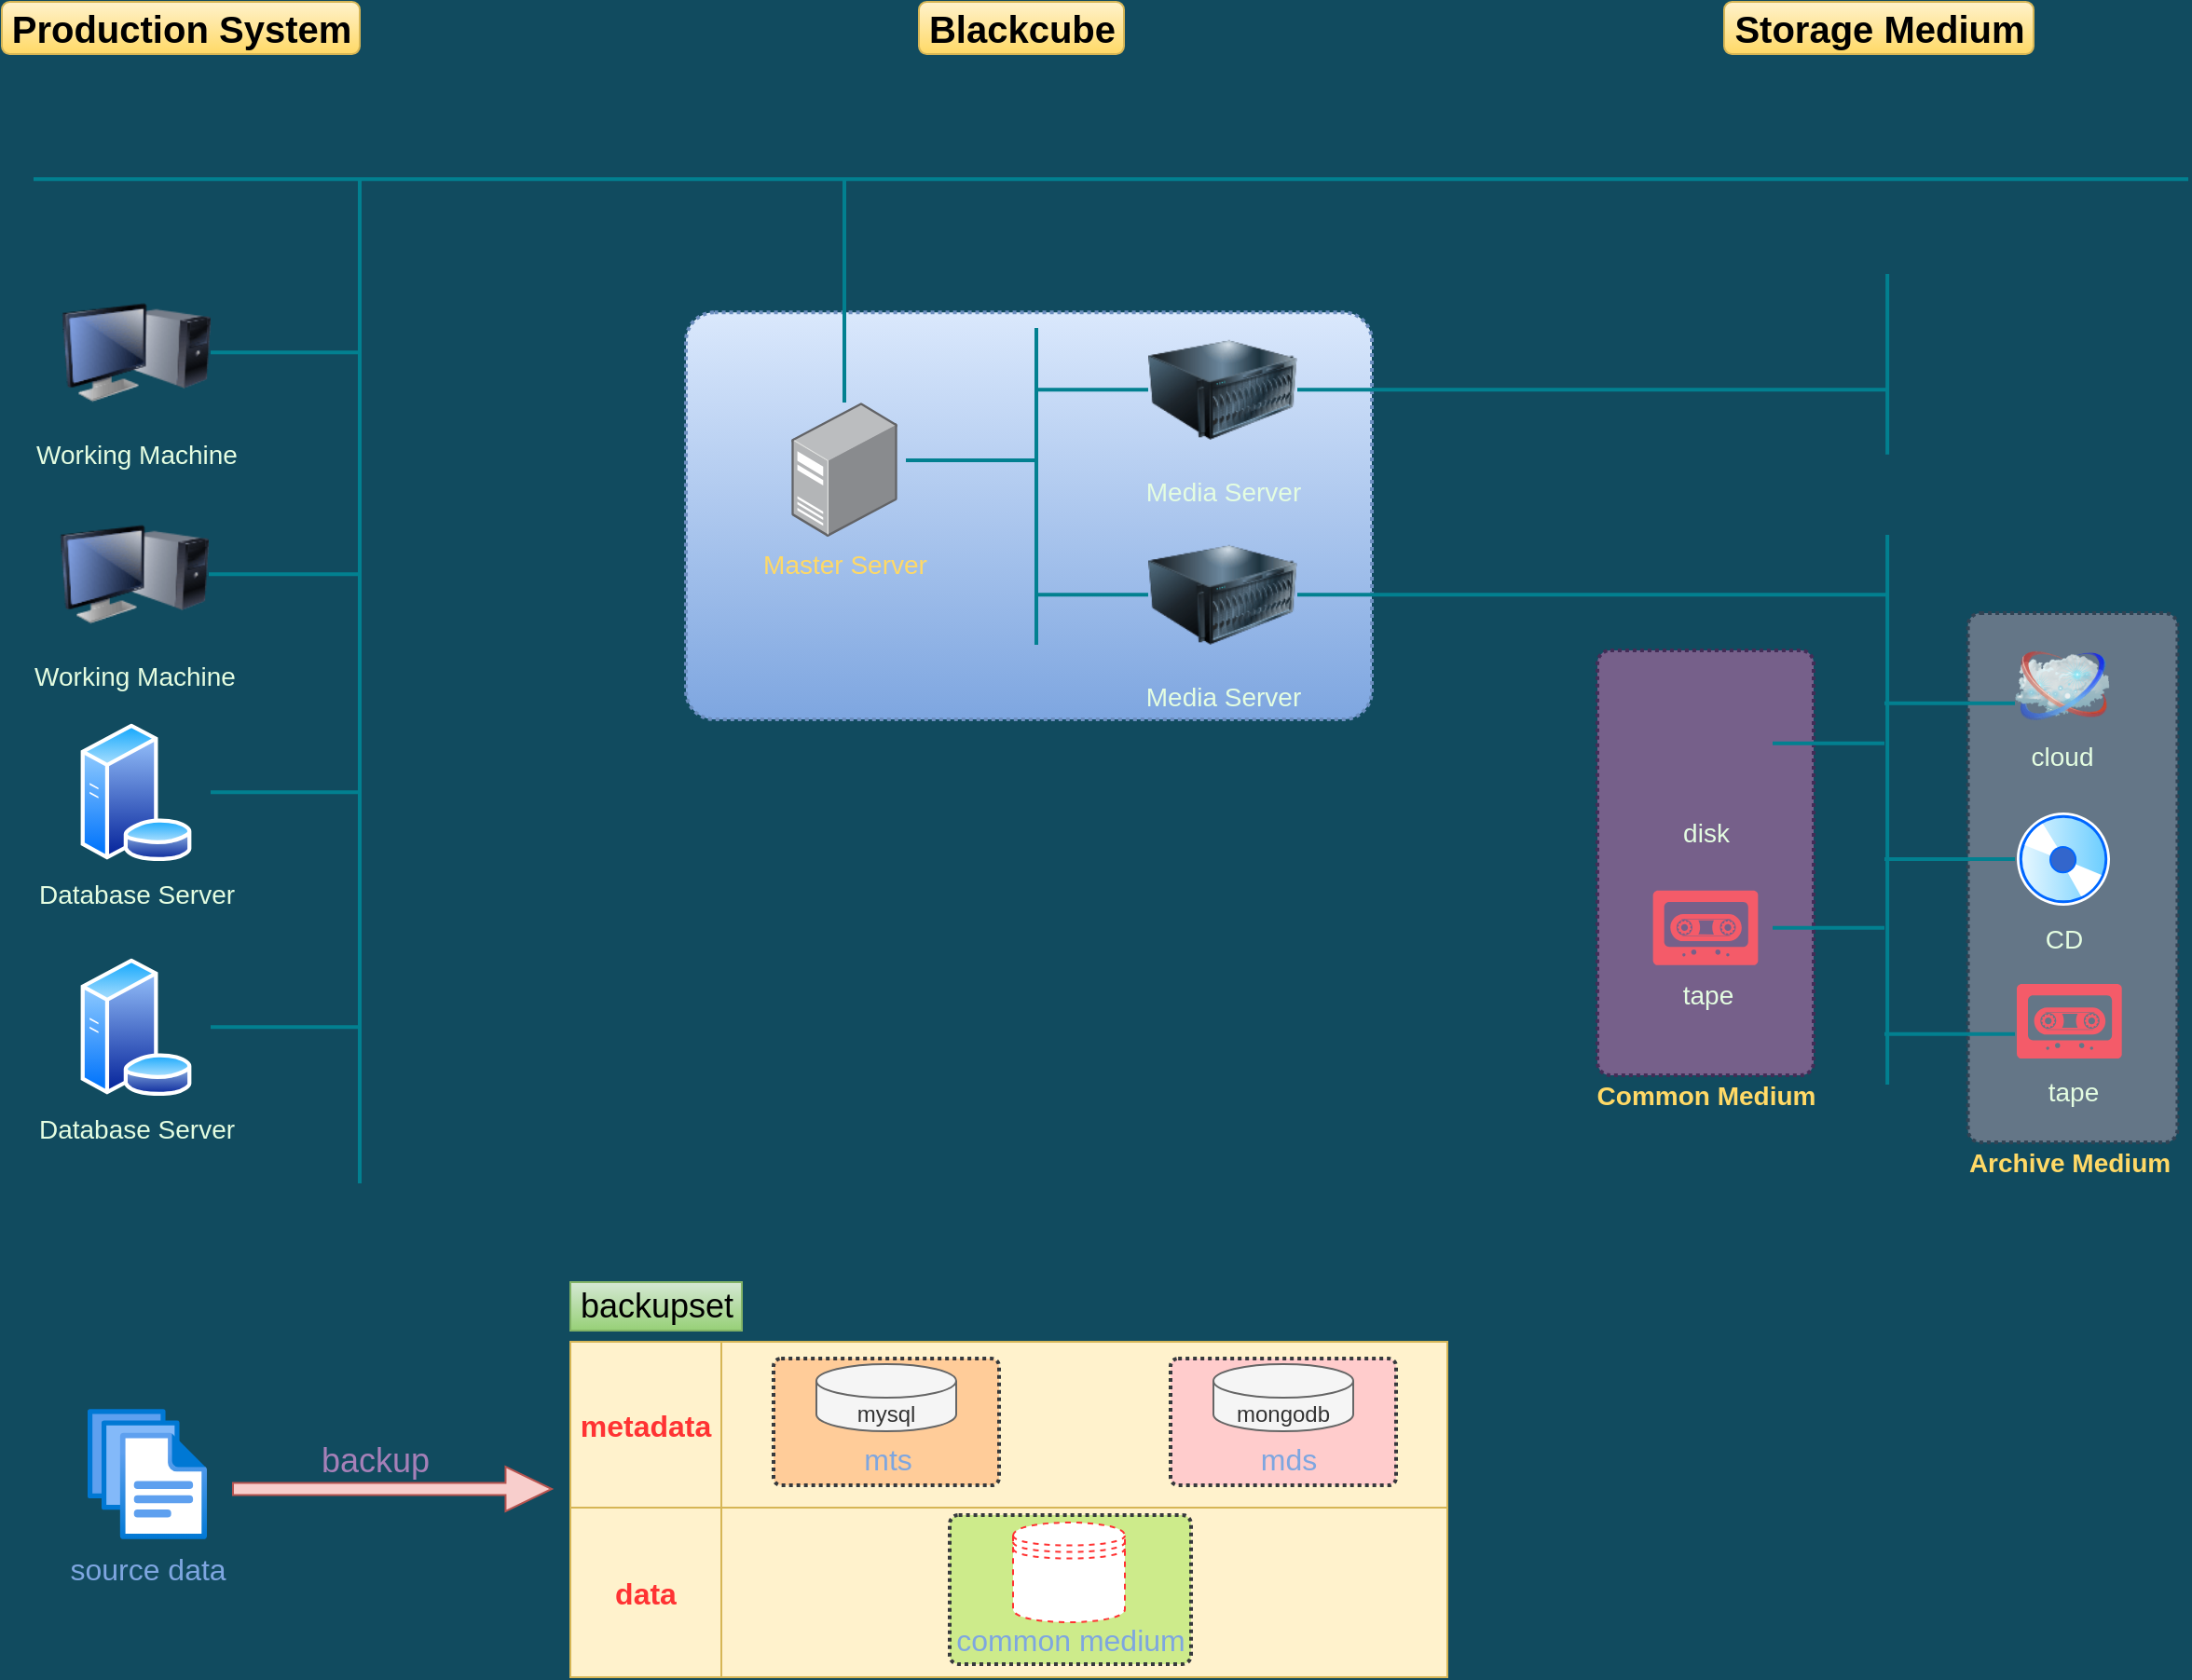 <mxfile version="18.0.4" type="device" pages="5"><diagram id="iUG84BU27Vuv6BKE7IQp" name="归档概念示意图"><mxGraphModel dx="1422" dy="865" grid="0" gridSize="10" guides="1" tooltips="1" connect="1" arrows="1" fold="1" page="1" pageScale="1" pageWidth="3300" pageHeight="4681" background="#114B5F" math="0" shadow="0"><root><mxCell id="0"/><mxCell id="1" parent="0"/><mxCell id="QHFvH0TbCaIib5gYF_2d-4" value="" style="rounded=1;whiteSpace=wrap;html=1;labelBackgroundColor=none;fontSize=14;fillColor=#647687;fontColor=#ffffff;strokeColor=#314354;strokeWidth=2;dashed=1;dashPattern=1 1;arcSize=6;" parent="1" vertex="1"><mxGeometry x="1201.8" y="435" width="112.41" height="284" as="geometry"/></mxCell><mxCell id="qaNkG81Z53NlSENNlrnd-1" value="" style="rounded=1;whiteSpace=wrap;html=1;labelBackgroundColor=none;fontSize=14;strokeWidth=2;dashed=1;dashPattern=1 1;arcSize=7;fillColor=#dae8fc;strokeColor=#6c8ebf;gradientColor=#7ea6e0;" parent="1" vertex="1"><mxGeometry x="514" y="273.62" width="368" height="218.38" as="geometry"/></mxCell><mxCell id="qaNkG81Z53NlSENNlrnd-2" value="" style="line;strokeWidth=2;html=1;rounded=1;labelBackgroundColor=#114B5F;fillColor=#F45B69;strokeColor=#028090;fontColor=#E4FDE1;" parent="1" vertex="1"><mxGeometry x="164" y="189" width="1156" height="26.25" as="geometry"/></mxCell><mxCell id="qaNkG81Z53NlSENNlrnd-3" value="" style="line;strokeWidth=2;direction=north;html=1;rounded=1;labelBackgroundColor=#114B5F;fillColor=#F45B69;strokeColor=#028090;fontColor=#E4FDE1;" parent="1" vertex="1"><mxGeometry x="334" y="202" width="10" height="539" as="geometry"/></mxCell><mxCell id="qaNkG81Z53NlSENNlrnd-4" value="" style="line;strokeWidth=2;html=1;rounded=1;labelBackgroundColor=#114B5F;fillColor=#F45B69;strokeColor=#028090;fontColor=#E4FDE1;" parent="1" vertex="1"><mxGeometry x="259" y="282" width="80" height="26.25" as="geometry"/></mxCell><mxCell id="qaNkG81Z53NlSENNlrnd-5" value="" style="line;strokeWidth=2;html=1;rounded=1;labelBackgroundColor=#114B5F;fillColor=#F45B69;strokeColor=#028090;fontColor=#E4FDE1;" parent="1" vertex="1"><mxGeometry x="259" y="518" width="80" height="26.25" as="geometry"/></mxCell><mxCell id="qaNkG81Z53NlSENNlrnd-6" value="&lt;span lang=&quot;en&quot; class=&quot;VIiyi&quot;&gt;Working Machine&lt;/span&gt;" style="image;html=1;image=img/lib/clip_art/computers/Monitor_Tower_128x128.png;fontSize=14;rounded=1;labelBackgroundColor=#114B5F;fillColor=#F45B69;strokeColor=#028090;fontColor=#E4FDE1;" parent="1" vertex="1"><mxGeometry x="179" y="255.13" width="80" height="80" as="geometry"/></mxCell><mxCell id="qaNkG81Z53NlSENNlrnd-7" value="" style="line;strokeWidth=2;direction=north;html=1;rounded=1;labelBackgroundColor=#114B5F;fillColor=#F45B69;strokeColor=#028090;fontColor=#E4FDE1;" parent="1" vertex="1"><mxGeometry x="594" y="202" width="10" height="120" as="geometry"/></mxCell><mxCell id="qaNkG81Z53NlSENNlrnd-8" value="" style="line;strokeWidth=2;html=1;rounded=1;labelBackgroundColor=#114B5F;fillColor=#F45B69;strokeColor=#028090;fontColor=#E4FDE1;" parent="1" vertex="1"><mxGeometry x="632" y="339.88" width="70" height="26.25" as="geometry"/></mxCell><mxCell id="qaNkG81Z53NlSENNlrnd-9" value="" style="line;strokeWidth=2;direction=north;html=1;rounded=1;labelBackgroundColor=#114B5F;fillColor=#F45B69;strokeColor=#028090;fontColor=#E4FDE1;" parent="1" vertex="1"><mxGeometry x="697" y="282" width="10" height="170" as="geometry"/></mxCell><mxCell id="qaNkG81Z53NlSENNlrnd-10" value="" style="line;strokeWidth=2;html=1;rounded=1;labelBackgroundColor=#114B5F;fillColor=#F45B69;strokeColor=#028090;fontColor=#E4FDE1;" parent="1" vertex="1"><mxGeometry x="702" y="302" width="60" height="26.25" as="geometry"/></mxCell><mxCell id="qaNkG81Z53NlSENNlrnd-11" value="" style="line;strokeWidth=2;html=1;rounded=1;labelBackgroundColor=#114B5F;fillColor=#F45B69;strokeColor=#028090;fontColor=#E4FDE1;" parent="1" vertex="1"><mxGeometry x="702" y="412" width="60" height="26.25" as="geometry"/></mxCell><mxCell id="qaNkG81Z53NlSENNlrnd-12" value="Media Server" style="image;html=1;image=img/lib/clip_art/computers/Server_128x128.png;fontSize=14;fontStyle=0;rounded=1;labelBackgroundColor=none;fillColor=#F45B69;strokeColor=#028090;fontColor=#E4FDE1;" parent="1" vertex="1"><mxGeometry x="762" y="275.13" width="80" height="80" as="geometry"/></mxCell><mxCell id="qaNkG81Z53NlSENNlrnd-13" value="Media Server" style="image;html=1;image=img/lib/clip_art/computers/Server_128x128.png;fontSize=14;fontStyle=0;rounded=1;labelBackgroundColor=none;fillColor=#F45B69;strokeColor=#028090;fontColor=#E4FDE1;" parent="1" vertex="1"><mxGeometry x="762" y="385.12" width="80" height="80" as="geometry"/></mxCell><mxCell id="qaNkG81Z53NlSENNlrnd-14" value="" style="line;strokeWidth=2;html=1;rounded=1;labelBackgroundColor=#114B5F;fillColor=#F45B69;strokeColor=#028090;fontColor=#E4FDE1;" parent="1" vertex="1"><mxGeometry x="842" y="302" width="317" height="26.25" as="geometry"/></mxCell><mxCell id="qaNkG81Z53NlSENNlrnd-15" value="CD" style="aspect=fixed;perimeter=ellipsePerimeter;html=1;align=center;shadow=0;dashed=0;spacingTop=3;image;image=img/lib/active_directory/cd_dvd.svg;labelBackgroundColor=none;fontSize=14;rounded=1;fillColor=#F45B69;strokeColor=#028090;fontColor=#E4FDE1;" parent="1" vertex="1"><mxGeometry x="1228" y="542" width="50" height="50" as="geometry"/></mxCell><mxCell id="qaNkG81Z53NlSENNlrnd-16" value="" style="line;strokeWidth=2;html=1;rounded=1;labelBackgroundColor=#114B5F;fillColor=#F45B69;strokeColor=#028090;fontColor=#E4FDE1;" parent="1" vertex="1"><mxGeometry x="842" y="411.99" width="317" height="26.25" as="geometry"/></mxCell><mxCell id="qaNkG81Z53NlSENNlrnd-17" value="" style="line;strokeWidth=2;direction=north;html=1;rounded=1;labelBackgroundColor=#114B5F;fillColor=#F45B69;strokeColor=#028090;fontColor=#E4FDE1;" parent="1" vertex="1"><mxGeometry x="1152" y="393" width="13.13" height="295" as="geometry"/></mxCell><mxCell id="qaNkG81Z53NlSENNlrnd-18" value="" style="line;strokeWidth=2;direction=north;html=1;rounded=1;labelBackgroundColor=#114B5F;fillColor=#F45B69;strokeColor=#028090;fontColor=#E4FDE1;" parent="1" vertex="1"><mxGeometry x="1153.57" y="253" width="10" height="96.87" as="geometry"/></mxCell><mxCell id="qaNkG81Z53NlSENNlrnd-19" value="" style="html=1;aspect=fixed;strokeColor=none;shadow=0;align=center;verticalAlign=top;fillColor=#F45B69;shape=mxgraph.gcp2.tape_record;labelBackgroundColor=none;rounded=1;fontColor=#E4FDE1;" parent="1" vertex="1"><mxGeometry x="1228" y="634" width="56.34" height="40" as="geometry"/></mxCell><mxCell id="qaNkG81Z53NlSENNlrnd-20" value="tape" style="text;html=1;align=center;verticalAlign=middle;resizable=0;points=[];autosize=1;strokeColor=none;fillColor=none;fontSize=14;rounded=1;fontColor=#E4FDE1;" parent="1" vertex="1"><mxGeometry x="1239" y="681" width="38" height="21" as="geometry"/></mxCell><mxCell id="qaNkG81Z53NlSENNlrnd-21" value="" style="line;strokeWidth=2;html=1;rounded=1;labelBackgroundColor=#114B5F;fillColor=#F45B69;strokeColor=#028090;fontColor=#E4FDE1;" parent="1" vertex="1"><mxGeometry x="1157" y="470.25" width="70" height="26.25" as="geometry"/></mxCell><mxCell id="qaNkG81Z53NlSENNlrnd-22" value="" style="line;strokeWidth=2;html=1;rounded=1;labelBackgroundColor=#114B5F;fillColor=#F45B69;strokeColor=#028090;fontColor=#E4FDE1;" parent="1" vertex="1"><mxGeometry x="1157" y="553.88" width="70" height="26.25" as="geometry"/></mxCell><mxCell id="qaNkG81Z53NlSENNlrnd-23" value="" style="line;strokeWidth=2;html=1;rounded=1;labelBackgroundColor=#114B5F;fillColor=#F45B69;strokeColor=#028090;fontColor=#E4FDE1;" parent="1" vertex="1"><mxGeometry x="1157" y="647.75" width="70" height="26.25" as="geometry"/></mxCell><mxCell id="QHFvH0TbCaIib5gYF_2d-2" value="" style="rounded=1;whiteSpace=wrap;html=1;labelBackgroundColor=none;fontSize=14;fillColor=#76608a;strokeColor=#432D57;strokeWidth=2;dashed=1;dashPattern=1 1;arcSize=6;fontColor=#ffffff;" parent="1" vertex="1"><mxGeometry x="1003" y="455" width="116" height="228" as="geometry"/></mxCell><mxCell id="qaNkG81Z53NlSENNlrnd-24" value="disk" style="shape=image;html=1;verticalAlign=top;verticalLabelPosition=bottom;labelBackgroundColor=none;imageAspect=0;aspect=fixed;image=https://cdn0.iconfinder.com/data/icons/Hosting_Icons/128/dedicated-server-px-png.png;fontSize=14;rounded=1;fillColor=#F45B69;strokeColor=#028090;fontColor=#E4FDE1;" parent="1" vertex="1"><mxGeometry x="1026" y="468" width="70" height="70" as="geometry"/></mxCell><mxCell id="qaNkG81Z53NlSENNlrnd-25" value="" style="line;strokeWidth=2;html=1;rounded=1;labelBackgroundColor=#114B5F;fillColor=#F45B69;strokeColor=#028090;fontColor=#E4FDE1;" parent="1" vertex="1"><mxGeometry x="1097" y="491.75" width="60" height="26.25" as="geometry"/></mxCell><mxCell id="qaNkG81Z53NlSENNlrnd-26" value="" style="line;strokeWidth=2;html=1;rounded=1;labelBackgroundColor=#114B5F;fillColor=#F45B69;strokeColor=#028090;fontColor=#E4FDE1;" parent="1" vertex="1"><mxGeometry x="1097" y="590.75" width="60" height="26.25" as="geometry"/></mxCell><mxCell id="qaNkG81Z53NlSENNlrnd-28" value="Master Server" style="points=[];aspect=fixed;html=1;align=center;shadow=0;dashed=0;image;image=img/lib/allied_telesis/computer_and_terminals/Server_Desktop.svg;dashPattern=1 1;labelBackgroundColor=none;fontSize=14;fontColor=#FFD966;strokeColor=#028090;strokeWidth=2;fillColor=none;fontStyle=0;rounded=1;" parent="1" vertex="1"><mxGeometry x="570.6" y="322" width="56.8" height="72" as="geometry"/></mxCell><mxCell id="qaNkG81Z53NlSENNlrnd-29" value="" style="html=1;aspect=fixed;strokeColor=none;shadow=0;align=center;verticalAlign=top;fillColor=#F45B69;shape=mxgraph.gcp2.tape_record;labelBackgroundColor=none;rounded=1;fontColor=#E4FDE1;" parent="1" vertex="1"><mxGeometry x="1032.83" y="583.88" width="56.34" height="40" as="geometry"/></mxCell><mxCell id="qaNkG81Z53NlSENNlrnd-30" value="tape" style="text;html=1;align=center;verticalAlign=middle;resizable=0;points=[];autosize=1;strokeColor=none;fillColor=none;fontSize=14;rounded=1;fontColor=#E4FDE1;" parent="1" vertex="1"><mxGeometry x="1043" y="629" width="38" height="21" as="geometry"/></mxCell><mxCell id="qaNkG81Z53NlSENNlrnd-31" value="cloud" style="image;html=1;image=img/lib/clip_art/networking/Cloud_128x128.png;labelBackgroundColor=none;fontSize=14;fontColor=#E4FDE1;strokeColor=#028090;strokeWidth=2;fillColor=none;rounded=1;" parent="1" vertex="1"><mxGeometry x="1227" y="451.5" width="50.83" height="45" as="geometry"/></mxCell><mxCell id="qaNkG81Z53NlSENNlrnd-32" value="Database Server" style="aspect=fixed;perimeter=ellipsePerimeter;html=1;align=center;shadow=0;dashed=0;spacingTop=3;image;image=img/lib/active_directory/database_server.svg;rounded=0;sketch=0;fontSize=14;labelBackgroundColor=#114B5F;fillColor=#F45B69;strokeColor=#028090;fontColor=#E4FDE1;" parent="1" vertex="1"><mxGeometry x="188.71" y="494.19" width="60.57" height="73.87" as="geometry"/></mxCell><mxCell id="QHFvH0TbCaIib5gYF_2d-3" value="&lt;span lang=&quot;en&quot; class=&quot;VIiyi&quot; style=&quot;font-size: 14px;&quot;&gt;Common Medium&lt;/span&gt;" style="text;html=1;align=center;verticalAlign=middle;resizable=0;points=[];autosize=1;strokeColor=none;fillColor=none;fontSize=14;fontColor=#FFD966;rounded=1;fontStyle=1" parent="1" vertex="1"><mxGeometry x="997.5" y="683" width="127" height="21" as="geometry"/></mxCell><mxCell id="QHFvH0TbCaIib5gYF_2d-5" value="&lt;span lang=&quot;en&quot; class=&quot;VIiyi&quot; style=&quot;font-size: 14px;&quot;&gt;Archive Medium&lt;/span&gt;" style="text;html=1;align=center;verticalAlign=middle;resizable=0;points=[];autosize=1;strokeColor=none;fillColor=none;fontSize=14;fontColor=#FFD966;rounded=1;fontStyle=1" parent="1" vertex="1"><mxGeometry x="1197.17" y="719" width="118" height="21" as="geometry"/></mxCell><mxCell id="QHFvH0TbCaIib5gYF_2d-9" value="&lt;span lang=&quot;en&quot; class=&quot;VIiyi&quot; style=&quot;font-size: 20px;&quot;&gt;Production System&lt;/span&gt;" style="text;html=1;align=center;verticalAlign=middle;resizable=0;points=[];autosize=1;strokeColor=#d6b656;fillColor=#fff2cc;fontSize=20;rounded=1;fontStyle=1;gradientColor=#ffd966;" parent="1" vertex="1"><mxGeometry x="147" y="107" width="192" height="28" as="geometry"/></mxCell><mxCell id="QHFvH0TbCaIib5gYF_2d-10" value="&lt;span lang=&quot;en&quot; class=&quot;VIiyi&quot; style=&quot;font-size: 20px;&quot;&gt;Blackcube&lt;/span&gt;" style="text;html=1;align=center;verticalAlign=middle;resizable=0;points=[];autosize=1;strokeColor=#d6b656;fillColor=#fff2cc;fontSize=20;rounded=1;fontStyle=1;gradientColor=#ffd966;" parent="1" vertex="1"><mxGeometry x="639" y="107" width="110" height="28" as="geometry"/></mxCell><mxCell id="QHFvH0TbCaIib5gYF_2d-11" value="&lt;span lang=&quot;en&quot; class=&quot;VIiyi&quot; style=&quot;font-size: 20px;&quot;&gt;Storage Medium&lt;/span&gt;" style="text;html=1;align=center;verticalAlign=middle;resizable=0;points=[];autosize=1;strokeColor=#d6b656;fillColor=#fff2cc;fontSize=20;rounded=1;fontStyle=1;gradientColor=#ffd966;" parent="1" vertex="1"><mxGeometry x="1071" y="107" width="166" height="28" as="geometry"/></mxCell><mxCell id="QHFvH0TbCaIib5gYF_2d-15" value="" style="line;strokeWidth=2;html=1;rounded=1;labelBackgroundColor=#114B5F;fillColor=#F45B69;strokeColor=#028090;fontColor=#E4FDE1;" parent="1" vertex="1"><mxGeometry x="259" y="644" width="80" height="26.25" as="geometry"/></mxCell><mxCell id="QHFvH0TbCaIib5gYF_2d-16" value="Database Server" style="aspect=fixed;perimeter=ellipsePerimeter;html=1;align=center;shadow=0;dashed=0;spacingTop=3;image;image=img/lib/active_directory/database_server.svg;rounded=0;sketch=0;fontSize=14;labelBackgroundColor=#114B5F;fillColor=#F45B69;strokeColor=#028090;fontColor=#E4FDE1;" parent="1" vertex="1"><mxGeometry x="188.71" y="620.19" width="60.57" height="73.87" as="geometry"/></mxCell><mxCell id="QHFvH0TbCaIib5gYF_2d-17" value="" style="line;strokeWidth=2;html=1;rounded=1;labelBackgroundColor=#114B5F;fillColor=#F45B69;strokeColor=#028090;fontColor=#E4FDE1;" parent="1" vertex="1"><mxGeometry x="258" y="401" width="80" height="26.25" as="geometry"/></mxCell><mxCell id="QHFvH0TbCaIib5gYF_2d-18" value="&lt;span lang=&quot;en&quot; class=&quot;VIiyi&quot;&gt;Working Machine&lt;/span&gt;" style="image;html=1;image=img/lib/clip_art/computers/Monitor_Tower_128x128.png;fontSize=14;rounded=1;labelBackgroundColor=#114B5F;fillColor=#F45B69;strokeColor=#028090;fontColor=#E4FDE1;" parent="1" vertex="1"><mxGeometry x="178" y="374.13" width="80" height="80" as="geometry"/></mxCell><mxCell id="zMcvCcxIW9fq8ZsrDFaN-5" value="source data" style="aspect=fixed;html=1;points=[];align=center;image;fontSize=16;image=img/lib/azure2/general/Files.svg;dashed=1;labelBackgroundColor=none;fontColor=#7EA6E0;strokeColor=#FF3333;" parent="1" vertex="1"><mxGeometry x="193" y="862" width="64" height="70" as="geometry"/></mxCell><mxCell id="zMcvCcxIW9fq8ZsrDFaN-8" value="" style="html=1;shadow=0;dashed=0;align=center;verticalAlign=middle;shape=mxgraph.arrows2.arrow;dy=0.73;dx=24.77;notch=0;labelBackgroundColor=none;fontSize=16;strokeColor=#b85450;fillColor=#f8cecc;" parent="1" vertex="1"><mxGeometry x="271" y="893" width="171" height="24" as="geometry"/></mxCell><mxCell id="DZKEpCZ8E6aSM6V-MzVx-5" value="" style="shape=table;startSize=0;container=1;collapsible=0;childLayout=tableLayout;labelBackgroundColor=none;fontSize=16;strokeColor=#d6b656;fillColor=#fff2cc;" parent="1" vertex="1"><mxGeometry x="452" y="826" width="470.5" height="180" as="geometry"/></mxCell><mxCell id="DZKEpCZ8E6aSM6V-MzVx-6" value="" style="shape=tableRow;horizontal=0;startSize=0;swimlaneHead=0;swimlaneBody=0;top=0;left=0;bottom=0;right=0;collapsible=0;dropTarget=0;fillColor=none;points=[[0,0.5],[1,0.5]];portConstraint=eastwest;dashed=1;labelBackgroundColor=none;fontSize=16;fontColor=#7EA6E0;strokeColor=#FF3333;" parent="DZKEpCZ8E6aSM6V-MzVx-5" vertex="1"><mxGeometry width="470.5" height="89" as="geometry"/></mxCell><mxCell id="DZKEpCZ8E6aSM6V-MzVx-7" value="&lt;b&gt;&lt;font color=&quot;#ff3333&quot;&gt;metadata&lt;/font&gt;&lt;/b&gt;" style="shape=partialRectangle;html=1;whiteSpace=wrap;connectable=0;overflow=hidden;fillColor=none;top=0;left=0;bottom=0;right=0;pointerEvents=1;dashed=1;labelBackgroundColor=none;fontSize=16;fontColor=#7EA6E0;strokeColor=#FF3333;" parent="DZKEpCZ8E6aSM6V-MzVx-6" vertex="1"><mxGeometry width="81" height="89" as="geometry"><mxRectangle width="81" height="89" as="alternateBounds"/></mxGeometry></mxCell><mxCell id="DZKEpCZ8E6aSM6V-MzVx-8" value="" style="shape=partialRectangle;html=1;whiteSpace=wrap;connectable=0;overflow=hidden;fillColor=none;top=0;left=0;bottom=0;right=0;pointerEvents=1;dashed=1;labelBackgroundColor=none;fontSize=16;fontColor=#7EA6E0;strokeColor=#FF3333;" parent="DZKEpCZ8E6aSM6V-MzVx-6" vertex="1"><mxGeometry x="81" width="390" height="89" as="geometry"><mxRectangle width="390" height="89" as="alternateBounds"/></mxGeometry></mxCell><mxCell id="DZKEpCZ8E6aSM6V-MzVx-9" value="" style="shape=tableRow;horizontal=0;startSize=0;swimlaneHead=0;swimlaneBody=0;top=0;left=0;bottom=0;right=0;collapsible=0;dropTarget=0;fillColor=none;points=[[0,0.5],[1,0.5]];portConstraint=eastwest;dashed=1;labelBackgroundColor=none;fontSize=16;fontColor=#7EA6E0;strokeColor=#FF3333;" parent="DZKEpCZ8E6aSM6V-MzVx-5" vertex="1"><mxGeometry y="89" width="470.5" height="91" as="geometry"/></mxCell><mxCell id="DZKEpCZ8E6aSM6V-MzVx-10" value="&lt;b&gt;&lt;font color=&quot;#ff3333&quot;&gt;data&lt;/font&gt;&lt;/b&gt;" style="shape=partialRectangle;html=1;whiteSpace=wrap;connectable=0;overflow=hidden;fillColor=none;top=0;left=0;bottom=0;right=0;pointerEvents=1;dashed=1;labelBackgroundColor=none;fontSize=16;fontColor=#7EA6E0;strokeColor=#FF3333;" parent="DZKEpCZ8E6aSM6V-MzVx-9" vertex="1"><mxGeometry width="81" height="91" as="geometry"><mxRectangle width="81" height="91" as="alternateBounds"/></mxGeometry></mxCell><mxCell id="DZKEpCZ8E6aSM6V-MzVx-11" value="" style="shape=partialRectangle;html=1;whiteSpace=wrap;connectable=0;overflow=hidden;fillColor=none;top=0;left=0;bottom=0;right=0;pointerEvents=1;dashed=1;labelBackgroundColor=none;fontSize=16;fontColor=#7EA6E0;strokeColor=#FF3333;" parent="DZKEpCZ8E6aSM6V-MzVx-9" vertex="1"><mxGeometry x="81" width="390" height="91" as="geometry"><mxRectangle width="390" height="91" as="alternateBounds"/></mxGeometry></mxCell><mxCell id="nltWQnqER3b8ndAvYpgb-2" value="" style="rounded=1;whiteSpace=wrap;html=1;labelBackgroundColor=none;fontSize=14;fillColor=#ffcc99;strokeColor=#36393d;strokeWidth=2;dashed=1;dashPattern=1 1;arcSize=6;" parent="1" vertex="1"><mxGeometry x="561" y="835" width="121" height="68" as="geometry"/></mxCell><mxCell id="DZKEpCZ8E6aSM6V-MzVx-14" value="mts" style="text;html=1;align=center;verticalAlign=middle;resizable=0;points=[];autosize=1;strokeColor=none;fillColor=none;fontSize=16;fontColor=#7EA6E0;" parent="1" vertex="1"><mxGeometry x="603.5" y="877" width="36" height="23" as="geometry"/></mxCell><mxCell id="nltWQnqER3b8ndAvYpgb-1" value="backupset" style="text;html=1;align=center;verticalAlign=middle;resizable=0;points=[];autosize=1;strokeColor=#82b366;fillColor=#d5e8d4;gradientColor=#97d077;fontSize=18;" parent="1" vertex="1"><mxGeometry x="452" y="794" width="92" height="26" as="geometry"/></mxCell><mxCell id="DZKEpCZ8E6aSM6V-MzVx-1" value="&lt;font style=&quot;font-size: 12px;&quot;&gt;mysql&lt;/font&gt;" style="shape=cylinder3;whiteSpace=wrap;html=1;boundedLbl=1;backgroundOutline=1;size=9.0;fontSize=14;fillColor=#f5f5f5;strokeColor=#666666;fontColor=#333333;" parent="1" vertex="1"><mxGeometry x="584" y="838" width="75" height="36" as="geometry"/></mxCell><mxCell id="nltWQnqER3b8ndAvYpgb-3" value="" style="rounded=1;whiteSpace=wrap;html=1;labelBackgroundColor=none;fontSize=14;fillColor=#ffcccc;strokeColor=#36393d;strokeWidth=2;dashed=1;dashPattern=1 1;arcSize=6;" parent="1" vertex="1"><mxGeometry x="774" y="835" width="121" height="68" as="geometry"/></mxCell><mxCell id="DZKEpCZ8E6aSM6V-MzVx-2" value="&lt;font style=&quot;font-size: 12px;&quot;&gt;mongodb&lt;/font&gt;" style="shape=cylinder3;whiteSpace=wrap;html=1;boundedLbl=1;backgroundOutline=1;size=9.0;fontSize=14;fillColor=#f5f5f5;strokeColor=#666666;fontColor=#333333;" parent="1" vertex="1"><mxGeometry x="797" y="838" width="75" height="36" as="geometry"/></mxCell><mxCell id="DZKEpCZ8E6aSM6V-MzVx-13" value="mds" style="text;html=1;align=center;verticalAlign=middle;resizable=0;points=[];autosize=1;strokeColor=none;fillColor=none;fontSize=16;fontColor=#7EA6E0;" parent="1" vertex="1"><mxGeometry x="817" y="877" width="40" height="23" as="geometry"/></mxCell><mxCell id="nltWQnqER3b8ndAvYpgb-4" value="" style="rounded=1;whiteSpace=wrap;html=1;labelBackgroundColor=none;fontSize=14;fillColor=#cdeb8b;strokeColor=#36393d;strokeWidth=2;dashed=1;dashPattern=1 1;arcSize=6;" parent="1" vertex="1"><mxGeometry x="655.5" y="919" width="129.5" height="80" as="geometry"/></mxCell><mxCell id="DZKEpCZ8E6aSM6V-MzVx-12" value="" style="shape=datastore;whiteSpace=wrap;html=1;dashed=1;labelBackgroundColor=none;fontSize=16;fontColor=#7EA6E0;strokeColor=#FF3333;" parent="1" vertex="1"><mxGeometry x="689.5" y="923" width="60" height="53.5" as="geometry"/></mxCell><mxCell id="DZKEpCZ8E6aSM6V-MzVx-15" value="common medium" style="text;html=1;align=center;verticalAlign=middle;resizable=0;points=[];autosize=1;strokeColor=none;fillColor=none;fontSize=16;fontColor=#7EA6E0;" parent="1" vertex="1"><mxGeometry x="653.75" y="974" width="133" height="23" as="geometry"/></mxCell><mxCell id="nltWQnqER3b8ndAvYpgb-5" value="backup" style="text;html=1;align=center;verticalAlign=middle;resizable=0;points=[];autosize=1;strokeColor=none;fillColor=none;fontSize=18;fontColor=#A680B8;" parent="1" vertex="1"><mxGeometry x="313" y="877" width="68" height="26" as="geometry"/></mxCell></root></mxGraphModel></diagram><diagram id="wj_YyMokmKxvJbtOUWDp" name="软件架构图"><mxGraphModel dx="1392" dy="717" grid="0" gridSize="10" guides="1" tooltips="1" connect="1" arrows="1" fold="1" page="1" pageScale="1" pageWidth="3300" pageHeight="4681" background="#F1FAEE" math="0" shadow="0"><root><mxCell id="0"/><mxCell id="1" parent="0"/><mxCell id="uGPCzYmG1Z2o3W25wH0m-1" value="" style="rounded=0;whiteSpace=wrap;html=1;sketch=0;fillColor=#bac8d3;strokeColor=#23445d;" parent="1" vertex="1"><mxGeometry x="358" y="385" width="773" height="681" as="geometry"/></mxCell><mxCell id="mb7un1Enfk5VMBfvmOOE-1" value="" style="rounded=0;whiteSpace=wrap;html=1;sketch=0;strokeColor=#d6b656;fillColor=#fff2cc;dashed=1;strokeWidth=1;" parent="1" vertex="1"><mxGeometry x="387" y="397" width="713" height="209" as="geometry"/></mxCell><mxCell id="uGPCzYmG1Z2o3W25wH0m-2" value="" style="rounded=0;whiteSpace=wrap;html=1;sketch=0;strokeColor=#10739e;fillColor=#b1ddf0;dashed=1;strokeWidth=1;" parent="1" vertex="1"><mxGeometry x="387" y="778" width="713" height="274" as="geometry"/></mxCell><mxCell id="uGPCzYmG1Z2o3W25wH0m-3" value="sync_server" style="text;html=1;align=center;verticalAlign=middle;resizable=0;points=[];autosize=1;strokeColor=none;fillColor=none;fontColor=#1D3557;fontSize=16;fontStyle=1" parent="1" vertex="1"><mxGeometry x="349" y="362" width="103" height="23" as="geometry"/></mxCell><mxCell id="uGPCzYmG1Z2o3W25wH0m-5" value="MsgRecvLoopThread()" style="rounded=0;whiteSpace=wrap;html=1;sketch=0;strokeColor=#6c8ebf;fillColor=#dae8fc;fontSize=14;" parent="1" vertex="1"><mxGeometry x="444" y="432" width="233" height="23" as="geometry"/></mxCell><mxCell id="uGPCzYmG1Z2o3W25wH0m-6" value="archive manager" style="rounded=0;whiteSpace=wrap;html=1;sketch=0;strokeColor=#d79b00;fillColor=#ffcd28;fontSize=16;gradientColor=#ffa500;fontStyle=1" parent="1" vertex="1"><mxGeometry x="358" y="246" width="773" height="38" as="geometry"/></mxCell><mxCell id="5Qk-Auljwv1-UWeEC5bi-2" value="" style="endArrow=open;html=1;rounded=1;sketch=0;fontColor=#1D3557;strokeColor=#000000;fillColor=#6a00ff;elbow=vertical;startArrow=open;startFill=0;endFill=0;dashed=1;strokeWidth=2;" parent="1" edge="1"><mxGeometry width="50" height="50" relative="1" as="geometry"><mxPoint x="517" y="285" as="sourcePoint"/><mxPoint x="517" y="435" as="targetPoint"/></mxGeometry></mxCell><mxCell id="5lAIvodSurm5DqTgbMub-3" value="rabbitmq" style="edgeLabel;html=1;align=center;verticalAlign=middle;resizable=0;points=[];fontSize=14;fontColor=#EA6B66;" parent="5Qk-Auljwv1-UWeEC5bi-2" vertex="1" connectable="0"><mxGeometry x="-0.374" y="-1" relative="1" as="geometry"><mxPoint y="1" as="offset"/></mxGeometry></mxCell><mxCell id="5Qk-Auljwv1-UWeEC5bi-4" value="TaskCheckThread()" style="rounded=0;whiteSpace=wrap;html=1;sketch=0;strokeColor=#b85450;fillColor=#f8cecc;fontSize=14;" parent="1" vertex="1"><mxGeometry x="444" y="861" width="233" height="23" as="geometry"/></mxCell><mxCell id="5Qk-Auljwv1-UWeEC5bi-5" value="BksetCleanThread()" style="rounded=0;whiteSpace=wrap;html=1;sketch=0;strokeColor=#9673a6;fillColor=#e1d5e7;fontSize=14;" parent="1" vertex="1"><mxGeometry x="444" y="983" width="233" height="23" as="geometry"/></mxCell><mxCell id="tjvNfJztdiyuKXtnfeTn-3" value="&lt;font style=&quot;font-size: 12px;&quot;&gt;database&lt;/font&gt;" style="shape=cylinder3;whiteSpace=wrap;html=1;boundedLbl=1;backgroundOutline=1;size=9.0;fontSize=14;fillColor=#f5f5f5;strokeColor=#666666;fontColor=#333333;" parent="1" vertex="1"><mxGeometry x="462.5" y="688" width="75" height="36" as="geometry"/></mxCell><mxCell id="tjvNfJztdiyuKXtnfeTn-4" value="TaskManager" style="text;html=1;align=center;verticalAlign=middle;resizable=0;points=[];autosize=1;strokeColor=none;fillColor=none;fontColor=#1D3557;fontSize=14;fontStyle=1" parent="1" vertex="1"><mxGeometry x="386" y="780" width="98" height="21" as="geometry"/></mxCell><mxCell id="tjvNfJztdiyuKXtnfeTn-7" value="" style="endArrow=open;html=1;rounded=1;sketch=0;fontColor=#1D3557;strokeColor=#000000;fillColor=#6a00ff;elbow=vertical;startArrow=open;startFill=0;endFill=0;dashed=1;" parent="1" edge="1"><mxGeometry width="50" height="50" relative="1" as="geometry"><mxPoint x="500" y="573" as="sourcePoint"/><mxPoint x="500" y="688" as="targetPoint"/></mxGeometry></mxCell><mxCell id="tjvNfJztdiyuKXtnfeTn-10" value="" style="endArrow=open;html=1;rounded=1;sketch=0;fontColor=#1D3557;strokeColor=#000000;fillColor=#6a00ff;elbow=vertical;startArrow=open;startFill=0;endFill=0;dashed=1;" parent="1" edge="1"><mxGeometry width="50" height="50" relative="1" as="geometry"><mxPoint x="501" y="724" as="sourcePoint"/><mxPoint x="501" y="862" as="targetPoint"/></mxGeometry></mxCell><mxCell id="tjvNfJztdiyuKXtnfeTn-11" value="" style="endArrow=open;html=1;rounded=1;sketch=0;fontColor=#1D3557;strokeColor=#000000;fillColor=#6a00ff;elbow=vertical;startArrow=open;startFill=0;endFill=0;dashed=1;" parent="1" edge="1"><mxGeometry width="50" height="50" relative="1" as="geometry"><mxPoint x="605" y="573" as="sourcePoint"/><mxPoint x="605" y="778" as="targetPoint"/></mxGeometry></mxCell><mxCell id="tjvNfJztdiyuKXtnfeTn-12" value="&lt;font color=&quot;#ff0000&quot;&gt;Archive&lt;/font&gt;TaskThread()" style="rounded=0;whiteSpace=wrap;html=1;sketch=0;strokeColor=#82b366;fillColor=#d5e8d4;fontSize=14;" parent="1" vertex="1"><mxGeometry x="827" y="861" width="233" height="23" as="geometry"/></mxCell><mxCell id="tjvNfJztdiyuKXtnfeTn-13" value="&lt;font color=&quot;#ff0000&quot;&gt;BksetLoad&lt;/font&gt;TaskThread()" style="rounded=0;whiteSpace=wrap;html=1;sketch=0;strokeColor=#82b366;fillColor=#d5e8d4;fontSize=14;" parent="1" vertex="1"><mxGeometry x="827" y="918" width="233" height="23" as="geometry"/></mxCell><mxCell id="tjvNfJztdiyuKXtnfeTn-14" value="&lt;font color=&quot;#ff0000&quot;&gt;ArchiveDevScan&lt;/font&gt;TaskThread()" style="rounded=0;whiteSpace=wrap;html=1;sketch=0;strokeColor=#82b366;fillColor=#d5e8d4;fontSize=14;" parent="1" vertex="1"><mxGeometry x="827" y="975" width="233" height="23" as="geometry"/></mxCell><mxCell id="tjvNfJztdiyuKXtnfeTn-18" value="" style="endArrow=classic;html=1;rounded=0;sourcePerimeterSpacing=0;strokeColor=#000000;fontSize=14;fontColor=#FF0000;endFill=1;" parent="1" edge="1"><mxGeometry width="50" height="50" relative="1" as="geometry"><mxPoint x="677" y="874" as="sourcePoint"/><mxPoint x="827" y="874" as="targetPoint"/></mxGeometry></mxCell><mxCell id="tjvNfJztdiyuKXtnfeTn-20" value="" style="edgeStyle=elbowEdgeStyle;elbow=horizontal;endArrow=classic;html=1;rounded=0;sourcePerimeterSpacing=0;strokeColor=#000000;fontSize=14;fontColor=#FF0000;" parent="1" edge="1"><mxGeometry width="50" height="50" relative="1" as="geometry"><mxPoint x="717" y="874" as="sourcePoint"/><mxPoint x="827" y="930" as="targetPoint"/><Array as="points"><mxPoint x="717" y="901"/></Array></mxGeometry></mxCell><mxCell id="tjvNfJztdiyuKXtnfeTn-21" value="" style="edgeStyle=elbowEdgeStyle;elbow=horizontal;endArrow=classic;html=1;rounded=0;sourcePerimeterSpacing=0;strokeColor=#000000;fontSize=14;fontColor=#FF0000;" parent="1" edge="1"><mxGeometry width="50" height="50" relative="1" as="geometry"><mxPoint x="717" y="930" as="sourcePoint"/><mxPoint x="827" y="986" as="targetPoint"/><Array as="points"><mxPoint x="717" y="957"/></Array></mxGeometry></mxCell><mxCell id="5lAIvodSurm5DqTgbMub-1" value="web" style="rounded=0;whiteSpace=wrap;html=1;sketch=0;strokeColor=#6c8ebf;fillColor=#dae8fc;fontSize=16;gradientColor=#7ea6e0;fontStyle=1" parent="1" vertex="1"><mxGeometry x="357" y="65" width="773" height="93" as="geometry"/></mxCell><mxCell id="5lAIvodSurm5DqTgbMub-5" value="" style="endArrow=open;html=1;rounded=1;sketch=0;fontColor=#1D3557;strokeColor=#000000;fillColor=#6a00ff;elbow=vertical;startArrow=open;startFill=0;endFill=0;dashed=1;strokeWidth=2;" parent="1" edge="1"><mxGeometry width="50" height="50" relative="1" as="geometry"><mxPoint x="744" y="158.0" as="sourcePoint"/><mxPoint x="744" y="246" as="targetPoint"/></mxGeometry></mxCell><mxCell id="5lAIvodSurm5DqTgbMub-6" value="rabbitmq" style="edgeLabel;html=1;align=center;verticalAlign=middle;resizable=0;points=[];fontSize=14;fontColor=#EA6B66;" parent="5lAIvodSurm5DqTgbMub-5" vertex="1" connectable="0"><mxGeometry x="-0.374" y="-1" relative="1" as="geometry"><mxPoint y="1" as="offset"/></mxGeometry></mxCell><mxCell id="mb7un1Enfk5VMBfvmOOE-2" value="MessageMgr" style="text;html=1;align=center;verticalAlign=middle;resizable=0;points=[];autosize=1;strokeColor=none;fillColor=none;fontColor=#1D3557;fontSize=14;fontStyle=1" parent="1" vertex="1"><mxGeometry x="388" y="397" width="95" height="21" as="geometry"/></mxCell><mxCell id="mb7un1Enfk5VMBfvmOOE-3" value="MsgProcessThread()" style="rounded=0;whiteSpace=wrap;html=1;sketch=0;strokeColor=#56517e;fillColor=#d0cee2;fontSize=14;" parent="1" vertex="1"><mxGeometry x="444" y="550" width="233" height="23" as="geometry"/></mxCell><mxCell id="n2o3EUlEGPOPvb2jAwSx-1" value="" style="aspect=fixed;html=1;points=[];align=center;image;fontSize=12;image=img/lib/azure2/general/Cache.svg;" parent="1" vertex="1"><mxGeometry x="541" y="487" width="39" height="39" as="geometry"/></mxCell><mxCell id="n2o3EUlEGPOPvb2jAwSx-2" value="" style="endArrow=open;html=1;rounded=1;sketch=0;fontColor=#1D3557;strokeColor=#000000;fillColor=#6a00ff;elbow=vertical;startArrow=none;startFill=0;endFill=0;dashed=1;" parent="1" edge="1"><mxGeometry width="50" height="50" relative="1" as="geometry"><mxPoint x="560" y="455" as="sourcePoint"/><mxPoint x="560" y="488" as="targetPoint"/></mxGeometry></mxCell><mxCell id="n2o3EUlEGPOPvb2jAwSx-4" value="" style="endArrow=open;html=1;rounded=1;sketch=0;fontColor=#1D3557;strokeColor=#000000;fillColor=#6a00ff;elbow=vertical;startArrow=none;startFill=0;endFill=0;dashed=1;" parent="1" edge="1"><mxGeometry width="50" height="50" relative="1" as="geometry"><mxPoint x="560.26" y="523" as="sourcePoint"/><mxPoint x="560.26" y="551" as="targetPoint"/></mxGeometry></mxCell></root></mxGraphModel></diagram><diagram id="hdACTBEf5l_O8v-MGza5" name="类图"><mxGraphModel dx="1422" dy="865" grid="0" gridSize="10" guides="1" tooltips="1" connect="1" arrows="1" fold="1" page="1" pageScale="1" pageWidth="3300" pageHeight="4681" background="#F1FAEE" math="0" shadow="0"><root><mxCell id="0"/><mxCell id="1" parent="0"/><mxCell id="EykxLk3AkMB9zNuxRlck-1" value="&lt;p style=&quot;margin:0px;margin-top:4px;text-align:center;&quot;&gt;&lt;b&gt;TaskManager&lt;/b&gt;&lt;/p&gt;&lt;hr size=&quot;1&quot;&gt;&lt;p style=&quot;margin:0px;margin-left:4px;&quot;&gt;&lt;br&gt;&lt;/p&gt;&lt;hr size=&quot;1&quot;&gt;&lt;p style=&quot;margin:0px;margin-left:4px;&quot;&gt;+ TaskCheckThread(): void*&lt;/p&gt;&lt;p style=&quot;margin:0px;margin-left:4px;&quot;&gt;+&amp;nbsp;ArchiveTaskThread(): void*&lt;/p&gt;&lt;p style=&quot;margin:0px;margin-left:4px;&quot;&gt;+&amp;nbsp;BksetLoadTaskThread(): void*&lt;/p&gt;&lt;p style=&quot;margin:0px;margin-left:4px;&quot;&gt;+&amp;nbsp;ArchiveDevScanTaskThread(): void*&lt;/p&gt;" style="verticalAlign=top;align=left;overflow=fill;fontSize=12;fontFamily=Helvetica;html=1;strokeWidth=1;fillColor=#ffcccc;strokeColor=#36393d;" parent="1" vertex="1"><mxGeometry x="1432" y="175" width="214" height="120" as="geometry"/></mxCell><mxCell id="EykxLk3AkMB9zNuxRlck-2" value="&lt;p style=&quot;margin:0px;margin-top:4px;text-align:center;&quot;&gt;&lt;b&gt;TaskInfoMgr&lt;/b&gt;&lt;/p&gt;&lt;hr size=&quot;1&quot;&gt;&lt;p style=&quot;margin:0px;margin-left:4px;&quot;&gt;&lt;/p&gt;- m_ptask_info:&amp;nbsp;&lt;span style=&quot;background-color: initial;&quot;&gt;std: shared_ptr&amp;lt;&lt;font color=&quot;#ff0000&quot;&gt;PreparedTaskInfoItem&lt;/font&gt;&amp;gt;&lt;br&gt;&lt;/span&gt;- m_pbkset_info:&amp;nbsp;std::shared_ptr&amp;lt;&lt;font color=&quot;#ff0000&quot;&gt;BksetInfoItem&lt;/font&gt;&amp;gt;&lt;br&gt;- m_all_objguid:&amp;nbsp;std::set&amp;lt;std::string&amp;gt;&lt;br&gt;- m_all_files:&amp;nbsp;std::deque&amp;lt;BksetFileInfoItem&amp;gt;&lt;br&gt;&lt;hr size=&quot;1&quot;&gt;&lt;p style=&quot;margin:0px;margin-left:4px;&quot;&gt;&lt;br&gt;&lt;/p&gt;" style="verticalAlign=top;align=left;overflow=fill;fontSize=12;fontFamily=Helvetica;html=1;strokeWidth=1;fillColor=#dae8fc;strokeColor=#6c8ebf;" parent="1" vertex="1"><mxGeometry x="946" y="417" width="308" height="121" as="geometry"/></mxCell><mxCell id="EykxLk3AkMB9zNuxRlck-3" value="" style="endArrow=open;dashed=1;endFill=0;endSize=12;html=1;rounded=0;fontSize=14;fontColor=#000000;strokeColor=#000000;" parent="1" edge="1"><mxGeometry width="160" relative="1" as="geometry"><mxPoint x="1497" y="297" as="sourcePoint"/><mxPoint x="1255" y="479" as="targetPoint"/><Array as="points"><mxPoint x="1497" y="479"/></Array></mxGeometry></mxCell><mxCell id="EykxLk3AkMB9zNuxRlck-4" value="&lt;p style=&quot;margin:0px;margin-top:4px;text-align:center;&quot;&gt;&lt;b style=&quot;background-color: initial;&quot;&gt;PreparedTaskInfoItem&lt;/b&gt;&lt;br&gt;&lt;/p&gt;&lt;hr size=&quot;1&quot;&gt;&lt;p style=&quot;margin:0px;margin-left:4px;&quot;&gt;&lt;/p&gt;- m_preparedid:&amp;nbsp;int64_t&lt;span style=&quot;background-color: initial;&quot;&gt;&lt;br&gt;&lt;/span&gt;- m_tasktype:&amp;nbsp;std::string&lt;br&gt;- m_archdevice_name:&amp;nbsp;std::string&lt;br&gt;- m_archdevice_type:&amp;nbsp;int32_t&lt;br&gt;&lt;hr size=&quot;1&quot;&gt;&lt;p style=&quot;margin:0px;margin-left:4px;&quot;&gt;&lt;br&gt;&lt;/p&gt;" style="verticalAlign=top;align=left;overflow=fill;fontSize=12;fontFamily=Helvetica;html=1;strokeWidth=1;fillColor=#e1d5e7;strokeColor=#9673a6;" parent="1" vertex="1"><mxGeometry x="582" y="417" width="200" height="121" as="geometry"/></mxCell><mxCell id="EykxLk3AkMB9zNuxRlck-5" value="" style="endArrow=open;dashed=1;endFill=0;endSize=12;html=1;rounded=0;fontSize=14;fontColor=#000000;strokeColor=#000000;" parent="1" edge="1"><mxGeometry width="160" relative="1" as="geometry"><mxPoint x="946" y="482" as="sourcePoint"/><mxPoint x="782" y="482" as="targetPoint"/></mxGeometry></mxCell><mxCell id="EykxLk3AkMB9zNuxRlck-6" value="&lt;p style=&quot;margin:0px;margin-top:4px;text-align:center;&quot;&gt;&lt;b style=&quot;background-color: initial;&quot;&gt;BksetLoadTaskInfoItem&lt;/b&gt;&lt;br&gt;&lt;/p&gt;&lt;hr size=&quot;1&quot;&gt;&lt;p style=&quot;margin:0px;margin-left:4px;&quot;&gt;&lt;/p&gt;&lt;br&gt;&lt;hr size=&quot;1&quot;&gt;&lt;p style=&quot;margin:0px;margin-left:4px;&quot;&gt;&lt;br&gt;&lt;/p&gt;" style="verticalAlign=top;align=left;overflow=fill;fontSize=12;fontFamily=Helvetica;html=1;strokeWidth=1;fillColor=#d5e8d4;strokeColor=#82b366;" parent="1" vertex="1"><mxGeometry x="605" y="768" width="177" height="79" as="geometry"/></mxCell><mxCell id="EykxLk3AkMB9zNuxRlck-7" value="&lt;p style=&quot;margin:0px;margin-top:4px;text-align:center;&quot;&gt;&lt;b style=&quot;background-color: initial;&quot;&gt;ArchiveTaskInfoItem&lt;/b&gt;&lt;br&gt;&lt;/p&gt;&lt;hr size=&quot;1&quot;&gt;&lt;p style=&quot;margin:0px;margin-left:4px;&quot;&gt;&lt;/p&gt;&lt;br&gt;&lt;hr size=&quot;1&quot;&gt;&lt;p style=&quot;margin:0px;margin-left:4px;&quot;&gt;&lt;br&gt;&lt;/p&gt;" style="verticalAlign=top;align=left;overflow=fill;fontSize=12;fontFamily=Helvetica;html=1;strokeWidth=1;fillColor=#d5e8d4;strokeColor=#82b366;" parent="1" vertex="1"><mxGeometry x="371" y="768" width="175" height="79" as="geometry"/></mxCell><mxCell id="EykxLk3AkMB9zNuxRlck-8" value="&lt;p style=&quot;margin:0px;margin-top:4px;text-align:center;&quot;&gt;&lt;b style=&quot;background-color: initial;&quot;&gt;ArchiveDevScanTaskInfoItem&lt;/b&gt;&lt;br&gt;&lt;/p&gt;&lt;hr size=&quot;1&quot;&gt;&lt;p style=&quot;margin:0px;margin-left:4px;&quot;&gt;&lt;/p&gt;&lt;br&gt;&lt;hr size=&quot;1&quot;&gt;&lt;p style=&quot;margin:0px;margin-left:4px;&quot;&gt;&lt;br&gt;&lt;/p&gt;" style="verticalAlign=top;align=left;overflow=fill;fontSize=12;fontFamily=Helvetica;html=1;strokeWidth=1;fillColor=#d5e8d4;strokeColor=#82b366;" parent="1" vertex="1"><mxGeometry x="841" y="768" width="203" height="79" as="geometry"/></mxCell><mxCell id="EykxLk3AkMB9zNuxRlck-9" value="" style="endArrow=block;endFill=0;endSize=12;html=1;rounded=0;fontSize=14;fontColor=#000000;strokeColor=#000000;" parent="1" edge="1"><mxGeometry width="160" relative="1" as="geometry"><mxPoint x="680" y="769" as="sourcePoint"/><mxPoint x="680" y="537" as="targetPoint"/></mxGeometry></mxCell><mxCell id="EykxLk3AkMB9zNuxRlck-10" value="" style="endArrow=block;endFill=0;endSize=12;html=1;rounded=0;fontSize=14;fontColor=#000000;strokeColor=#000000;" parent="1" edge="1"><mxGeometry width="160" relative="1" as="geometry"><mxPoint x="483" y="768" as="sourcePoint"/><mxPoint x="631" y="539" as="targetPoint"/><Array as="points"><mxPoint x="483" y="675"/><mxPoint x="631" y="675"/></Array></mxGeometry></mxCell><mxCell id="EykxLk3AkMB9zNuxRlck-11" value="" style="endArrow=block;endFill=0;endSize=12;html=1;rounded=0;fontSize=14;fontColor=#000000;strokeColor=#000000;" parent="1" edge="1"><mxGeometry width="160" relative="1" as="geometry"><mxPoint x="933" y="766" as="sourcePoint"/><mxPoint x="729" y="538" as="targetPoint"/><Array as="points"><mxPoint x="933" y="675"/><mxPoint x="729" y="675"/></Array></mxGeometry></mxCell><mxCell id="EykxLk3AkMB9zNuxRlck-12" value="&lt;p style=&quot;margin:0px;margin-top:4px;text-align:center;&quot;&gt;&lt;b&gt;DevIOInterface&lt;/b&gt;&lt;br&gt;&lt;/p&gt;&lt;hr size=&quot;1&quot;&gt;&lt;p style=&quot;margin:0px;margin-left:4px;&quot;&gt;&lt;/p&gt;&lt;br&gt;&lt;hr size=&quot;1&quot;&gt;&lt;p style=&quot;margin:0px;margin-left:4px;&quot;&gt;&lt;br&gt;&lt;/p&gt;" style="verticalAlign=top;align=left;overflow=fill;fontSize=12;fontFamily=Helvetica;html=1;strokeWidth=1;fillColor=#dae8fc;strokeColor=#6c8ebf;" parent="1" vertex="1"><mxGeometry x="1855" y="439" width="308" height="79" as="geometry"/></mxCell><mxCell id="EykxLk3AkMB9zNuxRlck-13" value="" style="endArrow=open;dashed=1;endFill=0;endSize=12;html=1;rounded=0;fontSize=14;fontColor=#000000;strokeColor=#000000;startArrow=none;startFill=0;" parent="1" edge="1"><mxGeometry width="160" relative="1" as="geometry"><mxPoint x="1805" y="845" as="sourcePoint"/><mxPoint x="1805" y="934" as="targetPoint"/></mxGeometry></mxCell><mxCell id="EykxLk3AkMB9zNuxRlck-14" value="&lt;p style=&quot;margin:0px;margin-top:4px;text-align:center;&quot;&gt;&lt;b style=&quot;background-color: initial;&quot;&gt;TapeIO&lt;/b&gt;&lt;br&gt;&lt;/p&gt;&lt;hr size=&quot;1&quot;&gt;&lt;p style=&quot;margin:0px;margin-left:4px;&quot;&gt;&lt;/p&gt;- m_ptapemgr:&amp;nbsp;std::shared_ptr&amp;lt;TapeManager&amp;gt;&amp;nbsp; &amp;nbsp;&amp;nbsp;&lt;br&gt;&lt;hr size=&quot;1&quot;&gt;&lt;p style=&quot;margin:0px;margin-left:4px;&quot;&gt;&lt;br&gt;&lt;/p&gt;" style="verticalAlign=top;align=left;overflow=fill;fontSize=12;fontFamily=Helvetica;html=1;strokeWidth=1;fillColor=#ffe6cc;strokeColor=#d79b00;" parent="1" vertex="1"><mxGeometry x="1683" y="768" width="262" height="79" as="geometry"/></mxCell><mxCell id="EykxLk3AkMB9zNuxRlck-15" value="&lt;p style=&quot;margin:0px;margin-top:4px;text-align:center;&quot;&gt;&lt;b style=&quot;background-color: initial;&quot;&gt;DiskIO&lt;/b&gt;&lt;br&gt;&lt;/p&gt;&lt;hr size=&quot;1&quot;&gt;&lt;p style=&quot;margin:0px;margin-left:4px;&quot;&gt;&lt;/p&gt;&lt;br&gt;&lt;hr size=&quot;1&quot;&gt;&lt;p style=&quot;margin:0px;margin-left:4px;&quot;&gt;&lt;br&gt;&lt;/p&gt;" style="verticalAlign=top;align=left;overflow=fill;fontSize=12;fontFamily=Helvetica;html=1;strokeWidth=1;fillColor=#ffe6cc;strokeColor=#d79b00;" parent="1" vertex="1"><mxGeometry x="1483" y="768" width="137" height="79" as="geometry"/></mxCell><mxCell id="EykxLk3AkMB9zNuxRlck-16" value="&lt;p style=&quot;margin:0px;margin-top:4px;text-align:center;&quot;&gt;&lt;b style=&quot;background-color: initial;&quot;&gt;S3IO&lt;/b&gt;&lt;br&gt;&lt;/p&gt;&lt;hr size=&quot;1&quot;&gt;&lt;p style=&quot;margin:0px;margin-left:4px;&quot;&gt;&lt;/p&gt;&lt;br&gt;&lt;hr size=&quot;1&quot;&gt;&lt;p style=&quot;margin:0px;margin-left:4px;&quot;&gt;&lt;br&gt;&lt;/p&gt;" style="verticalAlign=top;align=left;overflow=fill;fontSize=12;fontFamily=Helvetica;html=1;strokeWidth=1;fillColor=#ffe6cc;strokeColor=#d79b00;" parent="1" vertex="1"><mxGeometry x="2009" y="768" width="263" height="79" as="geometry"/></mxCell><mxCell id="EykxLk3AkMB9zNuxRlck-18" value="" style="endArrow=block;endFill=0;endSize=12;html=1;rounded=0;fontSize=14;fontColor=#000000;strokeColor=#000000;" parent="1" edge="1"><mxGeometry width="160" relative="1" as="geometry"><mxPoint x="1566" y="768" as="sourcePoint"/><mxPoint x="1926" y="519" as="targetPoint"/><Array as="points"><mxPoint x="1566" y="675"/><mxPoint x="1926" y="675"/></Array></mxGeometry></mxCell><mxCell id="EykxLk3AkMB9zNuxRlck-19" value="" style="endArrow=block;endFill=0;endSize=12;html=1;rounded=0;fontSize=14;fontColor=#000000;strokeColor=#000000;" parent="1" edge="1"><mxGeometry width="160" relative="1" as="geometry"><mxPoint x="2140" y="767" as="sourcePoint"/><mxPoint x="2042" y="519" as="targetPoint"/><Array as="points"><mxPoint x="2140" y="718"/><mxPoint x="2042" y="718"/></Array></mxGeometry></mxCell><mxCell id="EykxLk3AkMB9zNuxRlck-20" value="&lt;p style=&quot;margin:0px;margin-top:4px;text-align:center;&quot;&gt;&lt;b style=&quot;background-color: initial;&quot;&gt;NasIO&lt;/b&gt;&lt;br&gt;&lt;/p&gt;&lt;hr size=&quot;1&quot;&gt;&lt;p style=&quot;margin:0px;margin-left:4px;&quot;&gt;&lt;/p&gt;&lt;br&gt;&lt;hr size=&quot;1&quot;&gt;&lt;p style=&quot;margin:0px;margin-left:4px;&quot;&gt;&lt;br&gt;&lt;/p&gt;" style="verticalAlign=top;align=left;overflow=fill;fontSize=12;fontFamily=Helvetica;html=1;strokeWidth=1;fillColor=#ffe6cc;strokeColor=#d79b00;" parent="1" vertex="1"><mxGeometry x="2336" y="768" width="263" height="79" as="geometry"/></mxCell><mxCell id="EykxLk3AkMB9zNuxRlck-23" value="" style="endArrow=block;endFill=0;endSize=12;html=1;rounded=0;fontSize=14;fontColor=#000000;strokeColor=#000000;" parent="1" edge="1"><mxGeometry width="160" relative="1" as="geometry"><mxPoint x="1823" y="766" as="sourcePoint"/><mxPoint x="1971" y="519" as="targetPoint"/><Array as="points"><mxPoint x="1823" y="717"/><mxPoint x="1971" y="717"/></Array></mxGeometry></mxCell><mxCell id="EykxLk3AkMB9zNuxRlck-24" value="" style="endArrow=block;endFill=0;endSize=12;html=1;rounded=0;fontSize=14;fontColor=#000000;strokeColor=#000000;" parent="1" edge="1"><mxGeometry width="160" relative="1" as="geometry"><mxPoint x="2463" y="768" as="sourcePoint"/><mxPoint x="2098" y="519" as="targetPoint"/><Array as="points"><mxPoint x="2463" y="675"/><mxPoint x="2098" y="675"/></Array></mxGeometry></mxCell><mxCell id="EykxLk3AkMB9zNuxRlck-25" value="&lt;p style=&quot;margin:0px;margin-top:4px;text-align:center;&quot;&gt;&lt;b&gt;TapeManager&lt;/b&gt;&lt;/p&gt;&lt;hr size=&quot;1&quot;&gt;&lt;p style=&quot;margin:0px;margin-left:4px;&quot;&gt;&lt;/p&gt;&amp;nbsp; &amp;nbsp;&lt;br&gt;&lt;hr size=&quot;1&quot;&gt;&lt;p style=&quot;margin:0px;margin-left:4px;&quot;&gt;&lt;br&gt;&lt;/p&gt;" style="verticalAlign=top;align=left;overflow=fill;fontSize=12;fontFamily=Helvetica;html=1;strokeWidth=1;fillColor=#b1ddf0;strokeColor=#10739e;" parent="1" vertex="1"><mxGeometry x="1697" y="934" width="225" height="79" as="geometry"/></mxCell><mxCell id="EykxLk3AkMB9zNuxRlck-26" value="" style="endArrow=open;dashed=1;endFill=0;endSize=12;html=1;rounded=0;fontSize=14;fontColor=#000000;strokeColor=#000000;startArrow=none;startFill=0;exitX=0.612;exitY=1;exitDx=0;exitDy=0;exitPerimeter=0;" parent="1" source="EykxLk3AkMB9zNuxRlck-1" edge="1"><mxGeometry width="160" relative="1" as="geometry"><mxPoint x="1636" y="483.0" as="sourcePoint"/><mxPoint x="1857" y="483.0" as="targetPoint"/><Array as="points"><mxPoint x="1566" y="478"/></Array></mxGeometry></mxCell><mxCell id="EykxLk3AkMB9zNuxRlck-27" value="&lt;p style=&quot;margin:0px;margin-top:4px;text-align:center;&quot;&gt;&lt;b&gt;MysqlOperation&lt;/b&gt;&lt;/p&gt;&lt;hr size=&quot;1&quot;&gt;&lt;p style=&quot;margin:0px;margin-left:4px;&quot;&gt;&lt;/p&gt;&amp;nbsp; &amp;nbsp;&lt;br&gt;&lt;hr size=&quot;1&quot;&gt;&lt;p style=&quot;margin:0px;margin-left:4px;&quot;&gt;&lt;br&gt;&lt;/p&gt;" style="verticalAlign=top;align=left;overflow=fill;fontSize=12;fontFamily=Helvetica;html=1;strokeWidth=1;fillColor=#ffff88;strokeColor=#36393d;" parent="1" vertex="1"><mxGeometry x="1986.5" y="1219" width="308" height="79" as="geometry"/></mxCell><mxCell id="EykxLk3AkMB9zNuxRlck-28" value="" style="endArrow=open;dashed=1;endFill=0;endSize=12;html=1;rounded=0;fontSize=14;fontColor=#000000;strokeColor=#000000;startArrow=none;startFill=0;" parent="1" edge="1"><mxGeometry width="160" relative="1" as="geometry"><mxPoint x="1804" y="1011" as="sourcePoint"/><mxPoint x="2089" y="1218" as="targetPoint"/><Array as="points"><mxPoint x="1804" y="1144"/><mxPoint x="2089" y="1144"/></Array></mxGeometry></mxCell><mxCell id="AtKM3VCuHHZcy5-Wu3WV-1" value="&lt;p style=&quot;margin:0px;margin-top:4px;text-align:center;&quot;&gt;&lt;b&gt;S3Manager&lt;/b&gt;&lt;/p&gt;&lt;hr size=&quot;1&quot;&gt;&lt;p style=&quot;margin:0px;margin-left:4px;&quot;&gt;&lt;/p&gt;&amp;nbsp; &amp;nbsp;&lt;br&gt;&lt;hr size=&quot;1&quot;&gt;&lt;p style=&quot;margin:0px;margin-left:4px;&quot;&gt;&lt;br&gt;&lt;/p&gt;" style="verticalAlign=top;align=left;overflow=fill;fontSize=12;fontFamily=Helvetica;html=1;strokeWidth=1;fillColor=#b1ddf0;strokeColor=#10739e;" parent="1" vertex="1"><mxGeometry x="2028" y="934" width="225" height="79" as="geometry"/></mxCell><mxCell id="AtKM3VCuHHZcy5-Wu3WV-2" value="&lt;p style=&quot;margin:0px;margin-top:4px;text-align:center;&quot;&gt;&lt;b&gt;NasManager&lt;/b&gt;&lt;/p&gt;&lt;hr size=&quot;1&quot;&gt;&lt;p style=&quot;margin:0px;margin-left:4px;&quot;&gt;&lt;/p&gt;&amp;nbsp; &amp;nbsp;&lt;br&gt;&lt;hr size=&quot;1&quot;&gt;&lt;p style=&quot;margin:0px;margin-left:4px;&quot;&gt;&lt;br&gt;&lt;/p&gt;" style="verticalAlign=top;align=left;overflow=fill;fontSize=12;fontFamily=Helvetica;html=1;strokeWidth=1;fillColor=#b1ddf0;strokeColor=#10739e;" parent="1" vertex="1"><mxGeometry x="2355" y="934" width="225" height="79" as="geometry"/></mxCell><mxCell id="AtKM3VCuHHZcy5-Wu3WV-3" value="" style="endArrow=open;dashed=1;endFill=0;endSize=12;html=1;rounded=0;fontSize=14;fontColor=#000000;strokeColor=#000000;startArrow=none;startFill=0;" parent="1" edge="1"><mxGeometry width="160" relative="1" as="geometry"><mxPoint x="2140.07" y="847" as="sourcePoint"/><mxPoint x="2140.07" y="936" as="targetPoint"/></mxGeometry></mxCell><mxCell id="AtKM3VCuHHZcy5-Wu3WV-4" value="" style="endArrow=open;dashed=1;endFill=0;endSize=12;html=1;rounded=0;fontSize=14;fontColor=#000000;strokeColor=#000000;startArrow=none;startFill=0;" parent="1" edge="1"><mxGeometry width="160" relative="1" as="geometry"><mxPoint x="2467.07" y="847" as="sourcePoint"/><mxPoint x="2467.07" y="936" as="targetPoint"/></mxGeometry></mxCell><mxCell id="AtKM3VCuHHZcy5-Wu3WV-5" value="" style="endArrow=open;dashed=1;endFill=0;endSize=12;html=1;rounded=0;fontSize=14;fontColor=#000000;strokeColor=#000000;startArrow=none;startFill=0;entryX=0.5;entryY=0;entryDx=0;entryDy=0;" parent="1" target="EykxLk3AkMB9zNuxRlck-27" edge="1"><mxGeometry width="160" relative="1" as="geometry"><mxPoint x="2140.07" y="1013" as="sourcePoint"/><mxPoint x="2140.07" y="1102" as="targetPoint"/></mxGeometry></mxCell><mxCell id="AtKM3VCuHHZcy5-Wu3WV-6" value="" style="endArrow=open;dashed=1;endFill=0;endSize=12;html=1;rounded=0;fontSize=14;fontColor=#000000;strokeColor=#000000;startArrow=none;startFill=0;" parent="1" edge="1"><mxGeometry width="160" relative="1" as="geometry"><mxPoint x="2469" y="1013" as="sourcePoint"/><mxPoint x="2206" y="1220" as="targetPoint"/><Array as="points"><mxPoint x="2469" y="1144"/><mxPoint x="2206" y="1144"/></Array></mxGeometry></mxCell></root></mxGraphModel></diagram><diagram id="etGGLyDntlKtS-IWkkW7" name="任务流程图"><mxGraphModel dx="1422" dy="865" grid="0" gridSize="10" guides="1" tooltips="1" connect="1" arrows="1" fold="1" page="1" pageScale="1" pageWidth="3300" pageHeight="4681" background="#F1FAEE" math="0" shadow="0"><root><mxCell id="0"/><mxCell id="1" parent="0"/><mxCell id="Sw401Eob1rhyEibqa1u6-1" value="" style="rounded=0;whiteSpace=wrap;html=1;sketch=0;strokeColor=#000000;fillColor=none;dashed=1;strokeWidth=1;" parent="1" vertex="1"><mxGeometry x="211" y="509" width="331" height="233" as="geometry"/></mxCell><mxCell id="FLPiw_fkYjczR8tr8Nkm-3" value="Get archive task info." style="rounded=1;whiteSpace=wrap;html=1;fontSize=12;glass=0;strokeWidth=1;shadow=0;fillColor=#A8DADC;strokeColor=#457B9D;fontColor=#1D3557;" parent="1" vertex="1"><mxGeometry x="311" y="122" width="192" height="40" as="geometry"/></mxCell><mxCell id="FLPiw_fkYjczR8tr8Nkm-4" value="&lt;font&gt;pdevio-&amp;gt;ArchivePreProcess()&lt;/font&gt;" style="whiteSpace=wrap;html=1;fillColor=#f8cecc;strokeColor=#b85450;rounded=1;glass=0;strokeWidth=1;shadow=0;fontColor=#000000;" parent="1" vertex="1"><mxGeometry x="529" y="268" width="161" height="39" as="geometry"/></mxCell><mxCell id="YTOwIk-WrPeBBSEwqBMp-2" value="ArchiveTaskThread:" style="text;html=1;align=center;verticalAlign=middle;resizable=0;points=[];autosize=1;strokeColor=none;fillColor=none;fontColor=#1D3557;fontSize=16;fontStyle=1" parent="1" vertex="1"><mxGeometry x="25" y="22" width="163" height="23" as="geometry"/></mxCell><mxCell id="YTOwIk-WrPeBBSEwqBMp-3" value="" style="edgeStyle=orthogonalEdgeStyle;rounded=1;sketch=0;orthogonalLoop=1;jettySize=auto;html=1;fontColor=#1D3557;endArrow=open;endFill=0;strokeColor=#457B9D;fillColor=#A8DADC;" parent="1" edge="1"><mxGeometry relative="1" as="geometry"><mxPoint x="406.8" y="122" as="targetPoint"/><mxPoint x="406.8" y="61" as="sourcePoint"/></mxGeometry></mxCell><mxCell id="YTOwIk-WrPeBBSEwqBMp-4" value="Get &lt;font color=&quot;#ff0000&quot;&gt;backupset info&lt;/font&gt;, and insert into &lt;font color=&quot;#ff0000&quot;&gt;tbl_stg_bksetinfo&lt;/font&gt;." style="rounded=1;whiteSpace=wrap;html=1;fontSize=12;glass=0;strokeWidth=1;shadow=0;fillColor=#A8DADC;strokeColor=#457B9D;fontColor=#1D3557;" parent="1" vertex="1"><mxGeometry x="311" y="372" width="192" height="40" as="geometry"/></mxCell><mxCell id="YTOwIk-WrPeBBSEwqBMp-5" value="Get &lt;font color=&quot;#ff0000&quot;&gt;all objs info&lt;/font&gt; of this backupset." style="rounded=1;whiteSpace=wrap;html=1;fontSize=12;glass=0;strokeWidth=1;shadow=0;fillColor=#A8DADC;strokeColor=#457B9D;fontColor=#1D3557;" parent="1" vertex="1"><mxGeometry x="311" y="448" width="192" height="40" as="geometry"/></mxCell><mxCell id="YTOwIk-WrPeBBSEwqBMp-6" value="generate index files from &lt;font color=&quot;#ff0000&quot;&gt;mongodb&lt;/font&gt;" style="rounded=1;whiteSpace=wrap;html=1;fontSize=12;glass=0;strokeWidth=1;shadow=0;fillColor=#A8DADC;strokeColor=#457B9D;fontColor=#1D3557;" parent="1" vertex="1"><mxGeometry x="311" y="540" width="192" height="39" as="geometry"/></mxCell><mxCell id="Sw401Eob1rhyEibqa1u6-2" value="&lt;span style=&quot;color: rgb(29, 53, 87); font-size: 12px;&quot;&gt;Get&amp;nbsp;&lt;/span&gt;&lt;font style=&quot;font-size: 12px;&quot; color=&quot;#ff0000&quot;&gt;all files info&lt;/font&gt;&lt;span style=&quot;color: rgb(29, 53, 87); font-size: 12px;&quot;&gt;&amp;nbsp;&lt;br&gt;of this backupset.&lt;/span&gt;" style="text;html=1;align=center;verticalAlign=middle;resizable=0;points=[];autosize=1;strokeColor=none;fillColor=none;fontSize=16;fontColor=#FF0000;" parent="1" vertex="1"><mxGeometry x="212" y="503" width="103" height="46" as="geometry"/></mxCell><mxCell id="Sw401Eob1rhyEibqa1u6-3" value="Get &lt;font color=&quot;#ff0000&quot;&gt;all index files&lt;/font&gt; info." style="rounded=1;whiteSpace=wrap;html=1;fontSize=12;glass=0;strokeWidth=1;shadow=0;fillColor=#A8DADC;strokeColor=#457B9D;fontColor=#1D3557;" parent="1" vertex="1"><mxGeometry x="311" y="611" width="192" height="39" as="geometry"/></mxCell><mxCell id="Sw401Eob1rhyEibqa1u6-4" value="Get &lt;font color=&quot;#ff0000&quot;&gt;all data files&lt;/font&gt; info." style="rounded=1;whiteSpace=wrap;html=1;fontSize=12;glass=0;strokeWidth=1;shadow=0;fillColor=#A8DADC;strokeColor=#457B9D;fontColor=#1D3557;" parent="1" vertex="1"><mxGeometry x="311" y="682" width="192" height="39" as="geometry"/></mxCell><mxCell id="Sw401Eob1rhyEibqa1u6-6" value="&lt;font&gt;pdevio-&amp;gt;WriteBksetInfo()&lt;/font&gt;" style="whiteSpace=wrap;html=1;fillColor=#f8cecc;strokeColor=#b85450;rounded=1;glass=0;strokeWidth=1;shadow=0;fontColor=#000000;" parent="1" vertex="1"><mxGeometry x="312" y="777" width="190" height="39" as="geometry"/></mxCell><mxCell id="LD1X6Gn-8VDe7MD0NN5J-1" value="&lt;font&gt;pdevio-&amp;gt;DoArchive()&lt;/font&gt;" style="whiteSpace=wrap;html=1;fillColor=#f8cecc;strokeColor=#b85450;rounded=1;glass=0;strokeWidth=1;shadow=0;fontColor=#000000;" parent="1" vertex="1"><mxGeometry x="312" y="857" width="190" height="39" as="geometry"/></mxCell><mxCell id="LD1X6Gn-8VDe7MD0NN5J-2" value="Update archive task status." style="rounded=1;whiteSpace=wrap;html=1;fontSize=12;glass=0;strokeWidth=1;shadow=0;fillColor=#A8DADC;strokeColor=#457B9D;fontColor=#1D3557;" parent="1" vertex="1"><mxGeometry x="311" y="937" width="192" height="40" as="geometry"/></mxCell><mxCell id="LD1X6Gn-8VDe7MD0NN5J-3" value="&lt;font color=&quot;#ff0000&quot;&gt;Clear index files &lt;/font&gt;of this backupset." style="rounded=1;whiteSpace=wrap;html=1;fontSize=12;glass=0;strokeWidth=1;shadow=0;fillColor=#A8DADC;strokeColor=#457B9D;fontColor=#1D3557;" parent="1" vertex="1"><mxGeometry x="311" y="1018" width="192" height="40" as="geometry"/></mxCell><mxCell id="LD1X6Gn-8VDe7MD0NN5J-5" value="Wait &lt;font color=&quot;#ff0000&quot;&gt;6s&lt;/font&gt;." style="rounded=1;whiteSpace=wrap;html=1;fontSize=12;glass=0;strokeWidth=1;shadow=0;fillColor=#A8DADC;strokeColor=#457B9D;fontColor=#1D3557;" parent="1" vertex="1"><mxGeometry x="311" y="1099" width="192" height="40" as="geometry"/></mxCell><mxCell id="LD1X6Gn-8VDe7MD0NN5J-6" value="Wait for &lt;font color=&quot;#ff0000&quot; style=&quot;font-size: 12px;&quot;&gt;m_task_exit_time&lt;/font&gt; to see &lt;br style=&quot;font-size: 12px;&quot;&gt;if there are backupsets that continue to be archived to &lt;br style=&quot;font-size: 12px;&quot;&gt;&lt;font color=&quot;#ff0000&quot; style=&quot;font-size: 12px;&quot;&gt;this archive device&lt;/font&gt;." style="rhombus;whiteSpace=wrap;html=1;rounded=0;sketch=0;fontSize=12;fontColor=#000000;strokeColor=#457B9D;fillColor=#A8DADC;" parent="1" vertex="1"><mxGeometry x="241.25" y="1204" width="331.5" height="69" as="geometry"/></mxCell><mxCell id="LD1X6Gn-8VDe7MD0NN5J-8" value="&lt;font&gt;pdevio-&amp;gt;ArchivePostProcess()&lt;/font&gt;" style="whiteSpace=wrap;html=1;fillColor=#f8cecc;strokeColor=#b85450;rounded=1;glass=0;strokeWidth=1;shadow=0;fontColor=#000000;" parent="1" vertex="1"><mxGeometry x="312" y="1336" width="190" height="39" as="geometry"/></mxCell><mxCell id="LD1X6Gn-8VDe7MD0NN5J-10" value="" style="edgeStyle=orthogonalEdgeStyle;rounded=1;sketch=0;orthogonalLoop=1;jettySize=auto;html=1;fontColor=#1D3557;endArrow=open;endFill=0;strokeColor=#457B9D;fillColor=#A8DADC;exitX=0.5;exitY=1;exitDx=0;exitDy=0;" parent="1" source="4hGIWWsBt9E6rCwmVkQb-1" edge="1"><mxGeometry relative="1" as="geometry"><mxPoint x="407.12" y="373" as="targetPoint"/><mxPoint x="406.83" y="336.0" as="sourcePoint"/></mxGeometry></mxCell><mxCell id="LD1X6Gn-8VDe7MD0NN5J-11" value="" style="edgeStyle=orthogonalEdgeStyle;rounded=1;sketch=0;orthogonalLoop=1;jettySize=auto;html=1;fontColor=#1D3557;endArrow=open;endFill=0;strokeColor=#457B9D;fillColor=#A8DADC;" parent="1" edge="1"><mxGeometry relative="1" as="geometry"><mxPoint x="407.12" y="449" as="targetPoint"/><mxPoint x="406.83" y="412.0" as="sourcePoint"/></mxGeometry></mxCell><mxCell id="LD1X6Gn-8VDe7MD0NN5J-14" value="" style="edgeStyle=orthogonalEdgeStyle;rounded=1;sketch=0;orthogonalLoop=1;jettySize=auto;html=1;fontColor=#1D3557;endArrow=open;endFill=0;strokeColor=#457B9D;fillColor=#A8DADC;" parent="1" edge="1"><mxGeometry relative="1" as="geometry"><mxPoint x="406.88" y="541" as="targetPoint"/><mxPoint x="406.88" y="488" as="sourcePoint"/></mxGeometry></mxCell><mxCell id="LD1X6Gn-8VDe7MD0NN5J-15" value="" style="edgeStyle=orthogonalEdgeStyle;rounded=1;sketch=0;orthogonalLoop=1;jettySize=auto;html=1;fontColor=#1D3557;endArrow=open;endFill=0;strokeColor=#457B9D;fillColor=#A8DADC;" parent="1" edge="1"><mxGeometry relative="1" as="geometry"><mxPoint x="407.12" y="612" as="targetPoint"/><mxPoint x="406.83" y="579.0" as="sourcePoint"/></mxGeometry></mxCell><mxCell id="LD1X6Gn-8VDe7MD0NN5J-16" value="" style="edgeStyle=orthogonalEdgeStyle;rounded=1;sketch=0;orthogonalLoop=1;jettySize=auto;html=1;fontColor=#1D3557;endArrow=open;endFill=0;strokeColor=#457B9D;fillColor=#A8DADC;" parent="1" edge="1"><mxGeometry relative="1" as="geometry"><mxPoint x="407.15" y="683" as="targetPoint"/><mxPoint x="406.86" y="650.0" as="sourcePoint"/></mxGeometry></mxCell><mxCell id="LD1X6Gn-8VDe7MD0NN5J-18" value="" style="edgeStyle=orthogonalEdgeStyle;rounded=1;sketch=0;orthogonalLoop=1;jettySize=auto;html=1;fontColor=#1D3557;endArrow=open;endFill=0;strokeColor=#457B9D;fillColor=#A8DADC;" parent="1" edge="1"><mxGeometry relative="1" as="geometry"><mxPoint x="406.88" y="778" as="targetPoint"/><mxPoint x="406.88" y="721" as="sourcePoint"/></mxGeometry></mxCell><mxCell id="LD1X6Gn-8VDe7MD0NN5J-20" value="" style="edgeStyle=orthogonalEdgeStyle;rounded=1;sketch=0;orthogonalLoop=1;jettySize=auto;html=1;fontColor=#1D3557;endArrow=open;endFill=0;strokeColor=#457B9D;fillColor=#A8DADC;" parent="1" edge="1"><mxGeometry relative="1" as="geometry"><mxPoint x="406.83" y="858" as="targetPoint"/><mxPoint x="406.83" y="816" as="sourcePoint"/></mxGeometry></mxCell><mxCell id="LD1X6Gn-8VDe7MD0NN5J-21" value="" style="edgeStyle=orthogonalEdgeStyle;rounded=1;sketch=0;orthogonalLoop=1;jettySize=auto;html=1;fontColor=#1D3557;endArrow=open;endFill=0;strokeColor=#457B9D;fillColor=#A8DADC;" parent="1" edge="1"><mxGeometry relative="1" as="geometry"><mxPoint x="406.83" y="938" as="targetPoint"/><mxPoint x="406.83" y="896" as="sourcePoint"/></mxGeometry></mxCell><mxCell id="LD1X6Gn-8VDe7MD0NN5J-22" value="" style="edgeStyle=orthogonalEdgeStyle;rounded=1;sketch=0;orthogonalLoop=1;jettySize=auto;html=1;fontColor=#1D3557;endArrow=open;endFill=0;strokeColor=#457B9D;fillColor=#A8DADC;" parent="1" edge="1"><mxGeometry relative="1" as="geometry"><mxPoint x="406.83" y="1019" as="targetPoint"/><mxPoint x="406.83" y="977" as="sourcePoint"/></mxGeometry></mxCell><mxCell id="LD1X6Gn-8VDe7MD0NN5J-23" value="" style="edgeStyle=orthogonalEdgeStyle;rounded=1;sketch=0;orthogonalLoop=1;jettySize=auto;html=1;fontColor=#1D3557;endArrow=open;endFill=0;strokeColor=#457B9D;fillColor=#A8DADC;" parent="1" edge="1"><mxGeometry relative="1" as="geometry"><mxPoint x="406.83" y="1100" as="targetPoint"/><mxPoint x="406.83" y="1058" as="sourcePoint"/></mxGeometry></mxCell><mxCell id="LD1X6Gn-8VDe7MD0NN5J-25" value="" style="edgeStyle=orthogonalEdgeStyle;rounded=1;sketch=0;orthogonalLoop=1;jettySize=auto;html=1;fontColor=#1D3557;endArrow=open;endFill=0;strokeColor=#457B9D;fillColor=#A8DADC;" parent="1" edge="1"><mxGeometry relative="1" as="geometry"><mxPoint x="406.83" y="1204" as="targetPoint"/><mxPoint x="406.83" y="1139" as="sourcePoint"/></mxGeometry></mxCell><mxCell id="LD1X6Gn-8VDe7MD0NN5J-26" value="" style="edgeStyle=orthogonalEdgeStyle;rounded=1;sketch=0;orthogonalLoop=1;jettySize=auto;html=1;fontColor=#1D3557;endArrow=open;endFill=0;strokeColor=#457B9D;fillColor=#A8DADC;" parent="1" edge="1"><mxGeometry relative="1" as="geometry"><mxPoint x="406.83" y="1336" as="targetPoint"/><mxPoint x="406.83" y="1274" as="sourcePoint"/></mxGeometry></mxCell><mxCell id="LD1X6Gn-8VDe7MD0NN5J-27" value="" style="edgeStyle=orthogonalEdgeStyle;rounded=1;sketch=0;orthogonalLoop=1;jettySize=auto;html=1;fontColor=#1D3557;endArrow=open;endFill=0;strokeColor=#457B9D;fillColor=#A8DADC;" parent="1" edge="1"><mxGeometry relative="1" as="geometry"><mxPoint x="406.71" y="1437" as="targetPoint"/><mxPoint x="406.71" y="1375" as="sourcePoint"/></mxGeometry></mxCell><mxCell id="LD1X6Gn-8VDe7MD0NN5J-30" value="N" style="text;html=1;align=center;verticalAlign=middle;resizable=0;points=[];autosize=1;strokeColor=none;fillColor=none;fontSize=12;fontColor=#000000;" parent="1" vertex="1"><mxGeometry x="412" y="1284" width="19" height="18" as="geometry"/></mxCell><mxCell id="4hGIWWsBt9E6rCwmVkQb-1" value="PreProcessed?" style="rhombus;whiteSpace=wrap;html=1;rounded=0;sketch=0;fontSize=12;fontColor=#000000;strokeColor=#457B9D;fillColor=#A8DADC;" parent="1" vertex="1"><mxGeometry x="345" y="210" width="124" height="53" as="geometry"/></mxCell><mxCell id="4hGIWWsBt9E6rCwmVkQb-2" value="" style="edgeStyle=orthogonalEdgeStyle;rounded=1;sketch=0;orthogonalLoop=1;jettySize=auto;html=1;fontColor=#1D3557;endArrow=open;endFill=0;strokeColor=#457B9D;fillColor=#A8DADC;" parent="1" edge="1"><mxGeometry relative="1" as="geometry"><mxPoint x="406.89" y="211" as="targetPoint"/><mxPoint x="406.89" y="162" as="sourcePoint"/></mxGeometry></mxCell><mxCell id="4hGIWWsBt9E6rCwmVkQb-3" value="" style="edgeStyle=orthogonalEdgeStyle;rounded=1;sketch=0;orthogonalLoop=1;jettySize=auto;html=1;fontColor=#1D3557;endArrow=open;endFill=0;strokeColor=#457B9D;fillColor=#A8DADC;entryX=0.5;entryY=0;entryDx=0;entryDy=0;" parent="1" target="FLPiw_fkYjczR8tr8Nkm-4" edge="1"><mxGeometry relative="1" as="geometry"><mxPoint x="469.0" y="285" as="targetPoint"/><mxPoint x="469.0" y="236" as="sourcePoint"/></mxGeometry></mxCell><mxCell id="4hGIWWsBt9E6rCwmVkQb-4" value="" style="edgeStyle=orthogonalEdgeStyle;rounded=1;sketch=0;orthogonalLoop=1;jettySize=auto;html=1;fontColor=#1D3557;endArrow=open;endFill=0;strokeColor=#457B9D;fillColor=#A8DADC;exitX=0.5;exitY=1;exitDx=0;exitDy=0;" parent="1" source="FLPiw_fkYjczR8tr8Nkm-4" edge="1"><mxGeometry relative="1" as="geometry"><mxPoint x="407" y="345" as="targetPoint"/><mxPoint x="479" y="246" as="sourcePoint"/><Array as="points"><mxPoint x="610" y="344"/><mxPoint x="407" y="344"/></Array></mxGeometry></mxCell><mxCell id="4hGIWWsBt9E6rCwmVkQb-5" value="N" style="text;html=1;align=center;verticalAlign=middle;resizable=0;points=[];autosize=1;strokeColor=none;fillColor=none;fontSize=12;fontColor=#000000;" parent="1" vertex="1"><mxGeometry x="483" y="216" width="19" height="18" as="geometry"/></mxCell><mxCell id="4hGIWWsBt9E6rCwmVkQb-6" value="Y" style="text;html=1;align=center;verticalAlign=middle;resizable=0;points=[];autosize=1;strokeColor=none;fillColor=none;fontSize=12;fontColor=#000000;" parent="1" vertex="1"><mxGeometry x="409" y="271" width="18" height="18" as="geometry"/></mxCell><mxCell id="4hGIWWsBt9E6rCwmVkQb-7" value="" style="edgeStyle=orthogonalEdgeStyle;rounded=1;sketch=0;orthogonalLoop=1;jettySize=auto;html=1;fontColor=#1D3557;endArrow=open;endFill=0;strokeColor=#457B9D;fillColor=#A8DADC;" parent="1" edge="1"><mxGeometry relative="1" as="geometry"><mxPoint x="406" y="75" as="targetPoint"/><mxPoint x="241.25" y="1238" as="sourcePoint"/><Array as="points"><mxPoint x="112" y="1238"/><mxPoint x="112" y="75"/></Array></mxGeometry></mxCell><mxCell id="4hGIWWsBt9E6rCwmVkQb-9" value="Create &lt;font color=&quot;#ff0000&quot;&gt;a temporary directory&lt;/font&gt; for storing index files of this backupset." style="rounded=1;whiteSpace=wrap;html=1;fontSize=12;glass=0;strokeWidth=1;shadow=0;fillColor=#A8DADC;strokeColor=#457B9D;fontColor=#1D3557;" parent="1" vertex="1"><mxGeometry x="1099" y="247" width="192" height="40" as="geometry"/></mxCell><mxCell id="4hGIWWsBt9E6rCwmVkQb-10" value="&lt;font&gt;pdevio-&amp;gt;BksetLoadPreProcess()&lt;/font&gt;" style="whiteSpace=wrap;html=1;fillColor=#f8cecc;strokeColor=#b85450;rounded=1;glass=0;strokeWidth=1;shadow=0;fontColor=#000000;" parent="1" vertex="1"><mxGeometry x="1307" y="393" width="182" height="39" as="geometry"/></mxCell><mxCell id="4hGIWWsBt9E6rCwmVkQb-11" value="BksetLoadTaskThread:" style="text;html=1;align=center;verticalAlign=middle;resizable=0;points=[];autosize=1;strokeColor=none;fillColor=none;fontColor=#1D3557;fontSize=16;fontStyle=1" parent="1" vertex="1"><mxGeometry x="802" y="22" width="186" height="23" as="geometry"/></mxCell><mxCell id="4hGIWWsBt9E6rCwmVkQb-12" value="" style="edgeStyle=orthogonalEdgeStyle;rounded=1;sketch=0;orthogonalLoop=1;jettySize=auto;html=1;fontColor=#1D3557;endArrow=open;endFill=0;strokeColor=#457B9D;fillColor=#A8DADC;" parent="1" edge="1"><mxGeometry relative="1" as="geometry"><mxPoint x="1194.76" y="108" as="targetPoint"/><mxPoint x="1194.76" y="47" as="sourcePoint"/></mxGeometry></mxCell><mxCell id="4hGIWWsBt9E6rCwmVkQb-15" value="Import &lt;font color=&quot;#ff0000&quot;&gt;index file &lt;/font&gt;into &lt;font color=&quot;#ff0000&quot;&gt;mongodb&lt;/font&gt; database." style="rounded=1;whiteSpace=wrap;html=1;fontSize=12;glass=0;strokeWidth=1;shadow=0;fillColor=#A8DADC;strokeColor=#457B9D;fontColor=#1D3557;" parent="1" vertex="1"><mxGeometry x="1099" y="665" width="192" height="39" as="geometry"/></mxCell><mxCell id="4hGIWWsBt9E6rCwmVkQb-17" value="&lt;font color=&quot;#ff0000&quot;&gt;Update the deviceid field&lt;/font&gt; in mongodb." style="rounded=1;whiteSpace=wrap;html=1;fontSize=12;glass=0;strokeWidth=1;shadow=0;fillColor=#A8DADC;strokeColor=#457B9D;fontColor=#1D3557;" parent="1" vertex="1"><mxGeometry x="1302" y="796" width="192" height="39" as="geometry"/></mxCell><mxCell id="4hGIWWsBt9E6rCwmVkQb-18" value="&lt;font color=&quot;#ff0000&quot;&gt;Clear old data files&lt;/font&gt;." style="rounded=1;whiteSpace=wrap;html=1;fontSize=12;glass=0;strokeWidth=1;shadow=0;fillColor=#A8DADC;strokeColor=#457B9D;fontColor=#1D3557;" parent="1" vertex="1"><mxGeometry x="1302" y="856" width="192" height="39" as="geometry"/></mxCell><mxCell id="4hGIWWsBt9E6rCwmVkQb-19" value="&lt;font&gt;pdevio-&amp;gt;ReadBksetInfo&lt;/font&gt;" style="whiteSpace=wrap;html=1;fillColor=#f8cecc;strokeColor=#b85450;rounded=1;glass=0;strokeWidth=1;shadow=0;fontColor=#000000;" parent="1" vertex="1"><mxGeometry x="1100" y="498" width="190" height="39" as="geometry"/></mxCell><mxCell id="4hGIWWsBt9E6rCwmVkQb-20" value="&lt;font&gt;pdevio-&amp;gt;DoBksetLoad()&lt;/font&gt;" style="whiteSpace=wrap;html=1;fillColor=#f8cecc;strokeColor=#b85450;rounded=1;glass=0;strokeWidth=1;shadow=0;fontColor=#000000;" parent="1" vertex="1"><mxGeometry x="1100" y="573" width="190" height="39" as="geometry"/></mxCell><mxCell id="4hGIWWsBt9E6rCwmVkQb-21" value="Check whether the mysql index files need to be &lt;font color=&quot;#ff0000&quot;&gt;transferred to the master server&lt;/font&gt;." style="rounded=1;whiteSpace=wrap;html=1;fontSize=12;glass=0;strokeWidth=1;shadow=0;fillColor=#A8DADC;strokeColor=#457B9D;fontColor=#1D3557;" parent="1" vertex="1"><mxGeometry x="1099" y="938" width="192" height="56" as="geometry"/></mxCell><mxCell id="4hGIWWsBt9E6rCwmVkQb-22" value="&lt;span style=&quot;color: rgb(29, 53, 87);&quot;&gt;Update bksetload task status.&lt;/span&gt;" style="rounded=1;whiteSpace=wrap;html=1;fontSize=12;glass=0;strokeWidth=1;shadow=0;fillColor=#A8DADC;strokeColor=#457B9D;fontColor=#000000;fontStyle=0" parent="1" vertex="1"><mxGeometry x="1099" y="1143" width="192" height="40" as="geometry"/></mxCell><mxCell id="4hGIWWsBt9E6rCwmVkQb-23" value="Wait &lt;font color=&quot;#ff0000&quot;&gt;6s&lt;/font&gt;." style="rounded=1;whiteSpace=wrap;html=1;fontSize=12;glass=0;strokeWidth=1;shadow=0;fillColor=#A8DADC;strokeColor=#457B9D;fontColor=#1D3557;" parent="1" vertex="1"><mxGeometry x="1099" y="1224" width="192" height="40" as="geometry"/></mxCell><mxCell id="4hGIWWsBt9E6rCwmVkQb-24" value="Wait for &lt;font color=&quot;#ff0000&quot;&gt;m_task_exit_time&lt;/font&gt; to see &lt;br&gt;if there are backupsets that continue to be loaded from &lt;br&gt;&lt;font color=&quot;#ff0000&quot;&gt;this archive device&lt;/font&gt;." style="rhombus;whiteSpace=wrap;html=1;rounded=0;sketch=0;fontSize=12;fontColor=#000000;strokeColor=#457B9D;fillColor=#A8DADC;" parent="1" vertex="1"><mxGeometry x="1029.25" y="1329" width="331.5" height="69" as="geometry"/></mxCell><mxCell id="4hGIWWsBt9E6rCwmVkQb-25" value="&lt;font&gt;pdevio-&amp;gt;BksetLoadPostProcess()&lt;/font&gt;" style="whiteSpace=wrap;html=1;fillColor=#f8cecc;strokeColor=#b85450;rounded=1;glass=0;strokeWidth=1;shadow=0;fontColor=#000000;" parent="1" vertex="1"><mxGeometry x="1100" y="1461" width="190" height="39" as="geometry"/></mxCell><mxCell id="4hGIWWsBt9E6rCwmVkQb-26" value="" style="edgeStyle=orthogonalEdgeStyle;rounded=1;sketch=0;orthogonalLoop=1;jettySize=auto;html=1;fontColor=#1D3557;endArrow=open;endFill=0;strokeColor=#457B9D;fillColor=#A8DADC;exitX=0.5;exitY=1;exitDx=0;exitDy=0;" parent="1" source="4hGIWWsBt9E6rCwmVkQb-40" edge="1"><mxGeometry relative="1" as="geometry"><mxPoint x="1195.12" y="498" as="targetPoint"/><mxPoint x="1194.83" y="461.0" as="sourcePoint"/></mxGeometry></mxCell><mxCell id="4hGIWWsBt9E6rCwmVkQb-27" value="" style="edgeStyle=orthogonalEdgeStyle;rounded=1;sketch=0;orthogonalLoop=1;jettySize=auto;html=1;fontColor=#1D3557;endArrow=open;endFill=0;strokeColor=#457B9D;fillColor=#A8DADC;" parent="1" edge="1"><mxGeometry relative="1" as="geometry"><mxPoint x="1195.12" y="574" as="targetPoint"/><mxPoint x="1194.83" y="537" as="sourcePoint"/></mxGeometry></mxCell><mxCell id="4hGIWWsBt9E6rCwmVkQb-28" value="" style="edgeStyle=orthogonalEdgeStyle;rounded=1;sketch=0;orthogonalLoop=1;jettySize=auto;html=1;fontColor=#1D3557;endArrow=open;endFill=0;strokeColor=#457B9D;fillColor=#A8DADC;" parent="1" edge="1"><mxGeometry relative="1" as="geometry"><mxPoint x="1194.88" y="666.0" as="targetPoint"/><mxPoint x="1194.88" y="613" as="sourcePoint"/></mxGeometry></mxCell><mxCell id="4hGIWWsBt9E6rCwmVkQb-29" value="" style="edgeStyle=orthogonalEdgeStyle;rounded=1;sketch=0;orthogonalLoop=1;jettySize=auto;html=1;fontColor=#1D3557;endArrow=open;endFill=0;strokeColor=#457B9D;fillColor=#A8DADC;exitX=1;exitY=0.5;exitDx=0;exitDy=0;" parent="1" source="GQ_mnqbQjiuTBSnXq7mM-1" edge="1"><mxGeometry relative="1" as="geometry"><mxPoint x="1398.12" y="797" as="targetPoint"/><mxPoint x="1397.83" y="764" as="sourcePoint"/></mxGeometry></mxCell><mxCell id="4hGIWWsBt9E6rCwmVkQb-30" value="" style="edgeStyle=orthogonalEdgeStyle;rounded=1;sketch=0;orthogonalLoop=1;jettySize=auto;html=1;fontColor=#1D3557;endArrow=open;endFill=0;strokeColor=#457B9D;fillColor=#A8DADC;" parent="1" edge="1"><mxGeometry relative="1" as="geometry"><mxPoint x="1398.15" y="858" as="targetPoint"/><mxPoint x="1397.86" y="835" as="sourcePoint"/></mxGeometry></mxCell><mxCell id="4hGIWWsBt9E6rCwmVkQb-31" value="" style="edgeStyle=orthogonalEdgeStyle;rounded=1;sketch=0;orthogonalLoop=1;jettySize=auto;html=1;fontColor=#1D3557;endArrow=open;endFill=0;strokeColor=#457B9D;fillColor=#A8DADC;entryX=0.5;entryY=0;entryDx=0;entryDy=0;" parent="1" target="GQ_mnqbQjiuTBSnXq7mM-1" edge="1"><mxGeometry relative="1" as="geometry"><mxPoint x="1194.71" y="761" as="targetPoint"/><mxPoint x="1194.71" y="704.0" as="sourcePoint"/></mxGeometry></mxCell><mxCell id="4hGIWWsBt9E6rCwmVkQb-33" value="" style="edgeStyle=orthogonalEdgeStyle;rounded=1;sketch=0;orthogonalLoop=1;jettySize=auto;html=1;fontColor=#1D3557;endArrow=open;endFill=0;strokeColor=#457B9D;fillColor=#A8DADC;exitX=0.5;exitY=1;exitDx=0;exitDy=0;entryX=0.5;entryY=0;entryDx=0;entryDy=0;" parent="1" source="GQ_mnqbQjiuTBSnXq7mM-1" target="4hGIWWsBt9E6rCwmVkQb-21" edge="1"><mxGeometry relative="1" as="geometry"><mxPoint x="1195" y="918" as="targetPoint"/><mxPoint x="1194.83" y="1021" as="sourcePoint"/></mxGeometry></mxCell><mxCell id="4hGIWWsBt9E6rCwmVkQb-34" value="" style="edgeStyle=orthogonalEdgeStyle;rounded=1;sketch=0;orthogonalLoop=1;jettySize=auto;html=1;fontColor=#1D3557;endArrow=open;endFill=0;strokeColor=#457B9D;fillColor=#A8DADC;" parent="1" edge="1"><mxGeometry relative="1" as="geometry"><mxPoint x="1194.83" y="1144" as="targetPoint"/><mxPoint x="1194.83" y="1098" as="sourcePoint"/></mxGeometry></mxCell><mxCell id="4hGIWWsBt9E6rCwmVkQb-35" value="" style="edgeStyle=orthogonalEdgeStyle;rounded=1;sketch=0;orthogonalLoop=1;jettySize=auto;html=1;fontColor=#1D3557;endArrow=open;endFill=0;strokeColor=#457B9D;fillColor=#A8DADC;" parent="1" edge="1"><mxGeometry relative="1" as="geometry"><mxPoint x="1194.83" y="1225" as="targetPoint"/><mxPoint x="1194.83" y="1183" as="sourcePoint"/></mxGeometry></mxCell><mxCell id="4hGIWWsBt9E6rCwmVkQb-36" value="" style="edgeStyle=orthogonalEdgeStyle;rounded=1;sketch=0;orthogonalLoop=1;jettySize=auto;html=1;fontColor=#1D3557;endArrow=open;endFill=0;strokeColor=#457B9D;fillColor=#A8DADC;" parent="1" edge="1"><mxGeometry relative="1" as="geometry"><mxPoint x="1194.83" y="1329" as="targetPoint"/><mxPoint x="1194.83" y="1264" as="sourcePoint"/></mxGeometry></mxCell><mxCell id="4hGIWWsBt9E6rCwmVkQb-37" value="" style="edgeStyle=orthogonalEdgeStyle;rounded=1;sketch=0;orthogonalLoop=1;jettySize=auto;html=1;fontColor=#1D3557;endArrow=open;endFill=0;strokeColor=#457B9D;fillColor=#A8DADC;" parent="1" edge="1"><mxGeometry relative="1" as="geometry"><mxPoint x="1194.83" y="1461" as="targetPoint"/><mxPoint x="1194.83" y="1399" as="sourcePoint"/></mxGeometry></mxCell><mxCell id="4hGIWWsBt9E6rCwmVkQb-38" value="" style="edgeStyle=orthogonalEdgeStyle;rounded=1;sketch=0;orthogonalLoop=1;jettySize=auto;html=1;fontColor=#1D3557;endArrow=open;endFill=0;strokeColor=#457B9D;fillColor=#A8DADC;" parent="1" edge="1"><mxGeometry relative="1" as="geometry"><mxPoint x="1194.71" y="1562" as="targetPoint"/><mxPoint x="1194.71" y="1500" as="sourcePoint"/></mxGeometry></mxCell><mxCell id="4hGIWWsBt9E6rCwmVkQb-39" value="N" style="text;html=1;align=center;verticalAlign=middle;resizable=0;points=[];autosize=1;strokeColor=none;fillColor=none;fontSize=12;fontColor=#000000;" parent="1" vertex="1"><mxGeometry x="1200" y="1409" width="19" height="18" as="geometry"/></mxCell><mxCell id="4hGIWWsBt9E6rCwmVkQb-40" value="PreProcessed?" style="rhombus;whiteSpace=wrap;html=1;rounded=0;sketch=0;fontSize=12;fontColor=#000000;strokeColor=#457B9D;fillColor=#A8DADC;" parent="1" vertex="1"><mxGeometry x="1133" y="335" width="124" height="53" as="geometry"/></mxCell><mxCell id="4hGIWWsBt9E6rCwmVkQb-41" value="" style="edgeStyle=orthogonalEdgeStyle;rounded=1;sketch=0;orthogonalLoop=1;jettySize=auto;html=1;fontColor=#1D3557;endArrow=open;endFill=0;strokeColor=#457B9D;fillColor=#A8DADC;" parent="1" edge="1"><mxGeometry relative="1" as="geometry"><mxPoint x="1194.89" y="336.0" as="targetPoint"/><mxPoint x="1194.89" y="287" as="sourcePoint"/></mxGeometry></mxCell><mxCell id="4hGIWWsBt9E6rCwmVkQb-42" value="" style="edgeStyle=orthogonalEdgeStyle;rounded=1;sketch=0;orthogonalLoop=1;jettySize=auto;html=1;fontColor=#1D3557;endArrow=open;endFill=0;strokeColor=#457B9D;fillColor=#A8DADC;entryX=0.5;entryY=0;entryDx=0;entryDy=0;" parent="1" target="4hGIWWsBt9E6rCwmVkQb-10" edge="1"><mxGeometry relative="1" as="geometry"><mxPoint x="1257" y="410" as="targetPoint"/><mxPoint x="1257" y="361.0" as="sourcePoint"/></mxGeometry></mxCell><mxCell id="4hGIWWsBt9E6rCwmVkQb-43" value="" style="edgeStyle=orthogonalEdgeStyle;rounded=1;sketch=0;orthogonalLoop=1;jettySize=auto;html=1;fontColor=#1D3557;endArrow=open;endFill=0;strokeColor=#457B9D;fillColor=#A8DADC;exitX=0.5;exitY=1;exitDx=0;exitDy=0;" parent="1" source="4hGIWWsBt9E6rCwmVkQb-10" edge="1"><mxGeometry relative="1" as="geometry"><mxPoint x="1195" y="470" as="targetPoint"/><mxPoint x="1267" y="371" as="sourcePoint"/><Array as="points"><mxPoint x="1398" y="469"/><mxPoint x="1195" y="469"/></Array></mxGeometry></mxCell><mxCell id="4hGIWWsBt9E6rCwmVkQb-44" value="N" style="text;html=1;align=center;verticalAlign=middle;resizable=0;points=[];autosize=1;strokeColor=none;fillColor=none;fontSize=12;fontColor=#000000;" parent="1" vertex="1"><mxGeometry x="1271" y="341" width="19" height="18" as="geometry"/></mxCell><mxCell id="4hGIWWsBt9E6rCwmVkQb-45" value="Y" style="text;html=1;align=center;verticalAlign=middle;resizable=0;points=[];autosize=1;strokeColor=none;fillColor=none;fontSize=12;fontColor=#000000;" parent="1" vertex="1"><mxGeometry x="1197" y="396" width="18" height="18" as="geometry"/></mxCell><mxCell id="4hGIWWsBt9E6rCwmVkQb-46" value="" style="edgeStyle=orthogonalEdgeStyle;rounded=1;sketch=0;orthogonalLoop=1;jettySize=auto;html=1;fontColor=#1D3557;endArrow=open;endFill=0;strokeColor=#457B9D;fillColor=#A8DADC;" parent="1" edge="1"><mxGeometry relative="1" as="geometry"><mxPoint x="1195" y="68" as="targetPoint"/><mxPoint x="1029.25" y="1363" as="sourcePoint"/><Array as="points"><mxPoint x="900" y="1363"/><mxPoint x="900" y="68"/><mxPoint x="1192" y="68"/></Array></mxGeometry></mxCell><mxCell id="GQ_mnqbQjiuTBSnXq7mM-1" value="original device?" style="rhombus;whiteSpace=wrap;html=1;rounded=0;sketch=0;fontSize=12;fontColor=#000000;strokeColor=#457B9D;fillColor=#A8DADC;" parent="1" vertex="1"><mxGeometry x="1133" y="741" width="124" height="53" as="geometry"/></mxCell><mxCell id="GQ_mnqbQjiuTBSnXq7mM-2" value="N" style="text;html=1;align=center;verticalAlign=middle;resizable=0;points=[];autosize=1;strokeColor=none;fillColor=none;fontSize=12;fontColor=#000000;" parent="1" vertex="1"><mxGeometry x="1268" y="751" width="19" height="18" as="geometry"/></mxCell><mxCell id="GQ_mnqbQjiuTBSnXq7mM-3" value="Y" style="text;html=1;align=center;verticalAlign=middle;resizable=0;points=[];autosize=1;strokeColor=none;fillColor=none;fontSize=12;fontColor=#000000;" parent="1" vertex="1"><mxGeometry x="1200" y="801" width="18" height="18" as="geometry"/></mxCell><mxCell id="GQ_mnqbQjiuTBSnXq7mM-5" value="Send a message to &lt;font color=&quot;#ff0000&quot;&gt;inform archive_manager&lt;/font&gt; to import index file into&lt;font color=&quot;#ff0000&quot;&gt; mysql &lt;/font&gt;database." style="rounded=1;whiteSpace=wrap;html=1;fontSize=12;glass=0;strokeWidth=1;shadow=0;fillColor=#A8DADC;strokeColor=#457B9D;fontColor=#1D3557;" parent="1" vertex="1"><mxGeometry x="1099" y="1041" width="192" height="56" as="geometry"/></mxCell><mxCell id="GQ_mnqbQjiuTBSnXq7mM-6" value="" style="edgeStyle=orthogonalEdgeStyle;rounded=1;sketch=0;orthogonalLoop=1;jettySize=auto;html=1;fontColor=#1D3557;endArrow=open;endFill=0;strokeColor=#457B9D;fillColor=#A8DADC;" parent="1" edge="1"><mxGeometry relative="1" as="geometry"><mxPoint x="1195" y="914" as="targetPoint"/><mxPoint x="1397" y="896" as="sourcePoint"/><Array as="points"><mxPoint x="1397" y="914"/></Array></mxGeometry></mxCell><mxCell id="GQ_mnqbQjiuTBSnXq7mM-7" value="" style="edgeStyle=orthogonalEdgeStyle;rounded=1;sketch=0;orthogonalLoop=1;jettySize=auto;html=1;fontColor=#1D3557;endArrow=open;endFill=0;strokeColor=#457B9D;fillColor=#A8DADC;" parent="1" edge="1"><mxGeometry relative="1" as="geometry"><mxPoint x="1194.8" y="1041" as="targetPoint"/><mxPoint x="1194.8" y="995" as="sourcePoint"/></mxGeometry></mxCell><mxCell id="GQ_mnqbQjiuTBSnXq7mM-8" value="Get bksetload task info." style="rounded=1;whiteSpace=wrap;html=1;fontSize=12;glass=0;strokeWidth=1;shadow=0;fillColor=#A8DADC;strokeColor=#457B9D;fontColor=#1D3557;" parent="1" vertex="1"><mxGeometry x="1099" y="108" width="192" height="40" as="geometry"/></mxCell><mxCell id="GQ_mnqbQjiuTBSnXq7mM-9" value="Check the &lt;font color=&quot;#ff0000&quot;&gt;destination device&lt;/font&gt; where the backupset will be loaded." style="rounded=1;whiteSpace=wrap;html=1;fontSize=12;glass=0;strokeWidth=1;shadow=0;fillColor=#A8DADC;strokeColor=#457B9D;fontColor=#1D3557;" parent="1" vertex="1"><mxGeometry x="1100" y="176" width="192" height="40" as="geometry"/></mxCell><mxCell id="GQ_mnqbQjiuTBSnXq7mM-10" value="" style="edgeStyle=orthogonalEdgeStyle;rounded=1;sketch=0;orthogonalLoop=1;jettySize=auto;html=1;fontColor=#1D3557;endArrow=open;endFill=0;strokeColor=#457B9D;fillColor=#A8DADC;" parent="1" edge="1"><mxGeometry relative="1" as="geometry"><mxPoint x="1195" y="249" as="targetPoint"/><mxPoint x="1194.83" y="216" as="sourcePoint"/></mxGeometry></mxCell><mxCell id="GQ_mnqbQjiuTBSnXq7mM-11" value="" style="edgeStyle=orthogonalEdgeStyle;rounded=1;sketch=0;orthogonalLoop=1;jettySize=auto;html=1;fontColor=#1D3557;endArrow=open;endFill=0;strokeColor=#457B9D;fillColor=#A8DADC;" parent="1" edge="1"><mxGeometry relative="1" as="geometry"><mxPoint x="1195" y="176" as="targetPoint"/><mxPoint x="1194.88" y="148" as="sourcePoint"/></mxGeometry></mxCell><mxCell id="vgmrEkZsj5vW484vw8Hi-1" value="Y" style="text;html=1;align=center;verticalAlign=middle;resizable=0;points=[];autosize=1;strokeColor=none;fillColor=none;fontSize=12;fontColor=#000000;" parent="1" vertex="1"><mxGeometry x="212" y="1214" width="18" height="18" as="geometry"/></mxCell><mxCell id="vgmrEkZsj5vW484vw8Hi-2" value="Y" style="text;html=1;align=center;verticalAlign=middle;resizable=0;points=[];autosize=1;strokeColor=none;fillColor=none;fontSize=12;fontColor=#000000;" parent="1" vertex="1"><mxGeometry x="1008" y="1339" width="18" height="18" as="geometry"/></mxCell></root></mxGraphModel></diagram><diagram id="C5RBs43oDa-KdzZeNtuy" name="Page-1"><mxGraphModel dx="1422" dy="865" grid="0" gridSize="10" guides="1" tooltips="1" connect="1" arrows="1" fold="1" page="1" pageScale="1" pageWidth="3300" pageHeight="4681" background="#F1FAEE" math="0" shadow="0"><root><mxCell id="WIyWlLk6GJQsqaUBKTNV-0"/><mxCell id="WIyWlLk6GJQsqaUBKTNV-1" parent="WIyWlLk6GJQsqaUBKTNV-0"/><mxCell id="-2WeylWOjtjgPzYiexSI-120" value="" style="rounded=0;whiteSpace=wrap;html=1;dashed=1;sketch=0;fontColor=#1D3557;strokeColor=#FF0000;fillColor=none;" parent="WIyWlLk6GJQsqaUBKTNV-1" vertex="1"><mxGeometry x="32" y="81" width="542" height="270" as="geometry"/></mxCell><mxCell id="-2WeylWOjtjgPzYiexSI-56" value="" style="rounded=0;whiteSpace=wrap;html=1;dashed=1;sketch=0;fontColor=#1D3557;strokeColor=#FF0000;fillColor=none;" parent="WIyWlLk6GJQsqaUBKTNV-1" vertex="1"><mxGeometry x="163" y="549" width="231" height="669" as="geometry"/></mxCell><mxCell id="-2WeylWOjtjgPzYiexSI-57" value="" style="rounded=0;whiteSpace=wrap;html=1;dashed=1;sketch=0;fontColor=#1D3557;strokeColor=#457B9D;fillColor=none;" parent="WIyWlLk6GJQsqaUBKTNV-1" vertex="1"><mxGeometry x="510.5" y="549" width="231" height="669" as="geometry"/></mxCell><mxCell id="-2WeylWOjtjgPzYiexSI-62" value="" style="rounded=0;whiteSpace=wrap;html=1;dashed=1;sketch=0;fontColor=#1D3557;strokeColor=#457B9D;fillColor=none;" parent="WIyWlLk6GJQsqaUBKTNV-1" vertex="1"><mxGeometry x="792" y="549" width="231" height="669" as="geometry"/></mxCell><mxCell id="-2WeylWOjtjgPzYiexSI-0" value="重点工作：" style="text;html=1;align=center;verticalAlign=middle;resizable=0;points=[];autosize=1;strokeColor=none;fillColor=none;fontColor=#1D3557;" parent="WIyWlLk6GJQsqaUBKTNV-1" vertex="1"><mxGeometry x="32" y="85" width="80" height="20" as="geometry"/></mxCell><mxCell id="-2WeylWOjtjgPzYiexSI-1" value="线程关系：" style="text;html=1;align=left;verticalAlign=middle;resizable=0;points=[];autosize=1;strokeColor=none;fillColor=none;fontColor=#1D3557;" parent="WIyWlLk6GJQsqaUBKTNV-1" vertex="1"><mxGeometry x="72" y="109" width="80" height="20" as="geometry"/></mxCell><mxCell id="-2WeylWOjtjgPzYiexSI-2" value="&lt;div&gt;额外工作：&lt;/div&gt;&lt;div&gt;1. 与外部进行&lt;font color=&quot;#FF0000&quot;&gt;交互接口&lt;/font&gt;开发；&lt;/div&gt;&lt;div&gt;2. 过期归档备份集&lt;font color=&quot;#FF0000&quot;&gt;清理&lt;/font&gt;；&lt;/div&gt;&lt;div&gt;3. 已归档备份集删除操作。&lt;br&gt;&lt;/div&gt;" style="text;html=1;align=left;verticalAlign=middle;resizable=0;points=[];autosize=1;strokeColor=none;fillColor=none;fontColor=#1D3557;" parent="WIyWlLk6GJQsqaUBKTNV-1" vertex="1"><mxGeometry x="72" y="283" width="167" height="60" as="geometry"/></mxCell><mxCell id="-2WeylWOjtjgPzYiexSI-10" style="edgeStyle=orthogonalEdgeStyle;curved=0;rounded=1;sketch=0;orthogonalLoop=1;jettySize=auto;html=1;exitX=1;exitY=0.5;exitDx=0;exitDy=0;fontColor=#1D3557;strokeColor=#457B9D;fillColor=#A8DADC;" parent="WIyWlLk6GJQsqaUBKTNV-1" source="-2WeylWOjtjgPzYiexSI-3" edge="1"><mxGeometry relative="1" as="geometry"><mxPoint x="565" y="140" as="targetPoint"/></mxGeometry></mxCell><mxCell id="-2WeylWOjtjgPzYiexSI-13" style="edgeStyle=orthogonalEdgeStyle;curved=0;rounded=1;sketch=0;orthogonalLoop=1;jettySize=auto;html=1;exitX=0;exitY=0.5;exitDx=0;exitDy=0;fontColor=#1D3557;strokeColor=#457B9D;fillColor=#A8DADC;entryX=0;entryY=0.5;entryDx=0;entryDy=0;" parent="WIyWlLk6GJQsqaUBKTNV-1" target="-2WeylWOjtjgPzYiexSI-3" edge="1"><mxGeometry relative="1" as="geometry"><mxPoint x="167" y="140" as="sourcePoint"/></mxGeometry></mxCell><mxCell id="-2WeylWOjtjgPzYiexSI-3" value="主线程" style="rounded=0;whiteSpace=wrap;html=1;sketch=0;fontColor=#1D3557;strokeColor=#457B9D;fillColor=#A8DADC;" parent="WIyWlLk6GJQsqaUBKTNV-1" vertex="1"><mxGeometry x="219" y="129" width="290" height="21" as="geometry"/></mxCell><mxCell id="-2WeylWOjtjgPzYiexSI-4" value="任务检查线程" style="rounded=0;whiteSpace=wrap;html=1;sketch=0;fontColor=#1D3557;strokeColor=#457B9D;fillColor=#97D077;" parent="WIyWlLk6GJQsqaUBKTNV-1" vertex="1"><mxGeometry x="270.75" y="165" width="186.5" height="21" as="geometry"/></mxCell><mxCell id="-2WeylWOjtjgPzYiexSI-5" value="归档线程" style="rounded=0;whiteSpace=wrap;html=1;sketch=0;fontColor=#1D3557;strokeColor=#457B9D;fillColor=#EA6B66;" parent="WIyWlLk6GJQsqaUBKTNV-1" vertex="1"><mxGeometry x="303" y="201" width="122" height="21" as="geometry"/></mxCell><mxCell id="-2WeylWOjtjgPzYiexSI-6" value="加载线程" style="rounded=0;whiteSpace=wrap;html=1;sketch=0;fontColor=#1D3557;strokeColor=#457B9D;fillColor=#EA6B66;" parent="WIyWlLk6GJQsqaUBKTNV-1" vertex="1"><mxGeometry x="303" y="237" width="122" height="21" as="geometry"/></mxCell><mxCell id="-2WeylWOjtjgPzYiexSI-8" value="扫描线程" style="rounded=0;whiteSpace=wrap;html=1;sketch=0;fontColor=#1D3557;strokeColor=#457B9D;fillColor=#EA6B66;" parent="WIyWlLk6GJQsqaUBKTNV-1" vertex="1"><mxGeometry x="303" y="273" width="122" height="21" as="geometry"/></mxCell><mxCell id="-2WeylWOjtjgPzYiexSI-23" value="归档线程" style="rounded=0;whiteSpace=wrap;html=1;sketch=0;fontColor=#ffffff;strokeColor=#001DBC;fillColor=#0050ef;" parent="WIyWlLk6GJQsqaUBKTNV-1" vertex="1"><mxGeometry x="217.5" y="464" width="122" height="46" as="geometry"/></mxCell><mxCell id="-2WeylWOjtjgPzYiexSI-29" value="查询备份集信息及所有对象信息，插入mysql数据库" style="rounded=1;whiteSpace=wrap;html=1;fontSize=12;glass=0;strokeWidth=1;shadow=0;fillColor=#A8DADC;strokeColor=#457B9D;fontColor=#1D3557;" parent="WIyWlLk6GJQsqaUBKTNV-1" vertex="1"><mxGeometry x="184" y="700" width="192" height="40" as="geometry"/></mxCell><mxCell id="-2WeylWOjtjgPzYiexSI-32" value="" style="edgeStyle=orthogonalEdgeStyle;rounded=1;sketch=0;orthogonalLoop=1;jettySize=auto;html=1;fontColor=#1D3557;endArrow=open;endFill=0;strokeColor=#457B9D;fillColor=#A8DADC;" parent="WIyWlLk6GJQsqaUBKTNV-1" source="-2WeylWOjtjgPzYiexSI-30" edge="1"><mxGeometry relative="1" as="geometry"><mxPoint x="280" y="639" as="targetPoint"/></mxGeometry></mxCell><mxCell id="-2WeylWOjtjgPzYiexSI-30" value="获取归档任务信息" style="rounded=1;whiteSpace=wrap;html=1;fontSize=12;glass=0;strokeWidth=1;shadow=0;fillColor=#A8DADC;strokeColor=#457B9D;fontColor=#1D3557;" parent="WIyWlLk6GJQsqaUBKTNV-1" vertex="1"><mxGeometry x="184" y="562" width="192" height="40" as="geometry"/></mxCell><mxCell id="-2WeylWOjtjgPzYiexSI-31" value="ArchivePreProcess" style="whiteSpace=wrap;html=1;fillColor=#f8cecc;strokeColor=#b85450;rounded=1;glass=0;strokeWidth=1;shadow=0;" parent="WIyWlLk6GJQsqaUBKTNV-1" vertex="1"><mxGeometry x="186" y="639" width="190" height="24" as="geometry"/></mxCell><mxCell id="-2WeylWOjtjgPzYiexSI-34" value="" style="edgeStyle=orthogonalEdgeStyle;rounded=1;sketch=0;orthogonalLoop=1;jettySize=auto;html=1;fontColor=#1D3557;endArrow=open;endFill=0;strokeColor=#457B9D;fillColor=#A8DADC;" parent="WIyWlLk6GJQsqaUBKTNV-1" edge="1"><mxGeometry relative="1" as="geometry"><mxPoint x="279.86" y="663" as="sourcePoint"/><mxPoint x="279.86" y="700" as="targetPoint"/></mxGeometry></mxCell><mxCell id="-2WeylWOjtjgPzYiexSI-36" value="导出mongodb数据库中文件" style="rounded=1;whiteSpace=wrap;html=1;fontSize=12;glass=0;strokeWidth=1;shadow=0;fillColor=#A8DADC;strokeColor=#457B9D;fontColor=#1D3557;" parent="WIyWlLk6GJQsqaUBKTNV-1" vertex="1"><mxGeometry x="184" y="777" width="192" height="40" as="geometry"/></mxCell><mxCell id="-2WeylWOjtjgPzYiexSI-37" value="" style="edgeStyle=orthogonalEdgeStyle;rounded=1;sketch=0;orthogonalLoop=1;jettySize=auto;html=1;fontColor=#1D3557;endArrow=open;endFill=0;strokeColor=#457B9D;fillColor=#A8DADC;" parent="WIyWlLk6GJQsqaUBKTNV-1" edge="1"><mxGeometry relative="1" as="geometry"><mxPoint x="279.86" y="740" as="sourcePoint"/><mxPoint x="279.86" y="777" as="targetPoint"/></mxGeometry></mxCell><mxCell id="-2WeylWOjtjgPzYiexSI-39" value="获取备份集相关的数据库索引文件" style="rounded=1;whiteSpace=wrap;html=1;fontSize=12;glass=0;strokeWidth=1;shadow=0;fillColor=#A8DADC;strokeColor=#457B9D;fontColor=#1D3557;" parent="WIyWlLk6GJQsqaUBKTNV-1" vertex="1"><mxGeometry x="184" y="854" width="192" height="40" as="geometry"/></mxCell><mxCell id="-2WeylWOjtjgPzYiexSI-40" value="" style="edgeStyle=orthogonalEdgeStyle;rounded=1;sketch=0;orthogonalLoop=1;jettySize=auto;html=1;fontColor=#1D3557;endArrow=open;endFill=0;strokeColor=#457B9D;fillColor=#A8DADC;" parent="WIyWlLk6GJQsqaUBKTNV-1" edge="1"><mxGeometry relative="1" as="geometry"><mxPoint x="279.86" y="817" as="sourcePoint"/><mxPoint x="279.86" y="854" as="targetPoint"/></mxGeometry></mxCell><mxCell id="-2WeylWOjtjgPzYiexSI-41" value="获取备份集相关的数据文件" style="rounded=1;whiteSpace=wrap;html=1;fontSize=12;glass=0;strokeWidth=1;shadow=0;fillColor=#A8DADC;strokeColor=#457B9D;fontColor=#1D3557;" parent="WIyWlLk6GJQsqaUBKTNV-1" vertex="1"><mxGeometry x="184" y="931" width="192" height="40" as="geometry"/></mxCell><mxCell id="-2WeylWOjtjgPzYiexSI-42" value="" style="edgeStyle=orthogonalEdgeStyle;rounded=1;sketch=0;orthogonalLoop=1;jettySize=auto;html=1;fontColor=#1D3557;endArrow=open;endFill=0;strokeColor=#457B9D;fillColor=#A8DADC;" parent="WIyWlLk6GJQsqaUBKTNV-1" edge="1"><mxGeometry relative="1" as="geometry"><mxPoint x="279.86" y="894" as="sourcePoint"/><mxPoint x="279.86" y="931" as="targetPoint"/></mxGeometry></mxCell><mxCell id="-2WeylWOjtjgPzYiexSI-46" value="统计当前备份集信息，写入归档介质，供扫描使用" style="rounded=1;whiteSpace=wrap;html=1;fontSize=12;glass=0;strokeWidth=1;shadow=0;fillColor=#f8cecc;strokeColor=#b85450;" parent="WIyWlLk6GJQsqaUBKTNV-1" vertex="1"><mxGeometry x="184" y="1008" width="192" height="40" as="geometry"/></mxCell><mxCell id="-2WeylWOjtjgPzYiexSI-47" value="" style="edgeStyle=orthogonalEdgeStyle;rounded=1;sketch=0;orthogonalLoop=1;jettySize=auto;html=1;fontColor=#1D3557;endArrow=open;endFill=0;strokeColor=#457B9D;fillColor=#A8DADC;" parent="WIyWlLk6GJQsqaUBKTNV-1" edge="1"><mxGeometry relative="1" as="geometry"><mxPoint x="279.86" y="971" as="sourcePoint"/><mxPoint x="279.86" y="1008" as="targetPoint"/></mxGeometry></mxCell><mxCell id="-2WeylWOjtjgPzYiexSI-48" value="DoArchive" style="rounded=1;whiteSpace=wrap;html=1;fontSize=12;glass=0;strokeWidth=1;shadow=0;fillColor=#f8cecc;strokeColor=#b85450;" parent="WIyWlLk6GJQsqaUBKTNV-1" vertex="1"><mxGeometry x="184" y="1085" width="192" height="40" as="geometry"/></mxCell><mxCell id="-2WeylWOjtjgPzYiexSI-49" value="" style="edgeStyle=orthogonalEdgeStyle;rounded=1;sketch=0;orthogonalLoop=1;jettySize=auto;html=1;fontColor=#1D3557;endArrow=open;endFill=0;strokeColor=#457B9D;fillColor=#A8DADC;" parent="WIyWlLk6GJQsqaUBKTNV-1" edge="1"><mxGeometry relative="1" as="geometry"><mxPoint x="279.86" y="1048" as="sourcePoint"/><mxPoint x="279.86" y="1085" as="targetPoint"/></mxGeometry></mxCell><mxCell id="-2WeylWOjtjgPzYiexSI-50" value="ArchivePostProcess" style="rounded=1;whiteSpace=wrap;html=1;fontSize=12;glass=0;strokeWidth=1;shadow=0;fillColor=#f8cecc;strokeColor=#b85450;" parent="WIyWlLk6GJQsqaUBKTNV-1" vertex="1"><mxGeometry x="184" y="1162" width="192" height="40" as="geometry"/></mxCell><mxCell id="-2WeylWOjtjgPzYiexSI-51" value="" style="edgeStyle=orthogonalEdgeStyle;rounded=1;sketch=0;orthogonalLoop=1;jettySize=auto;html=1;fontColor=#1D3557;endArrow=open;endFill=0;strokeColor=#457B9D;fillColor=#A8DADC;" parent="WIyWlLk6GJQsqaUBKTNV-1" edge="1"><mxGeometry relative="1" as="geometry"><mxPoint x="279.86" y="1125" as="sourcePoint"/><mxPoint x="279.86" y="1162" as="targetPoint"/></mxGeometry></mxCell><mxCell id="-2WeylWOjtjgPzYiexSI-52" value="&lt;div&gt;1. 获取磁带存储池信息；&lt;/div&gt;&lt;div&gt;2. 获取磁带库信息；&lt;/div&gt;&lt;div&gt;3. 为磁带存储池选择空闲驱动器；&lt;/div&gt;&lt;div&gt;4. 选择可用磁带加载到驱动器。&lt;br&gt;&lt;/div&gt;" style="whiteSpace=wrap;html=1;fillColor=#f8cecc;strokeColor=#b85450;rounded=1;glass=0;strokeWidth=1;shadow=0;align=left;" parent="WIyWlLk6GJQsqaUBKTNV-1" vertex="1"><mxGeometry x="531" y="611.5" width="190" height="79" as="geometry"/></mxCell><mxCell id="-2WeylWOjtjgPzYiexSI-53" value="&lt;div&gt;1. 统计备份集需要写入数据量，计算存储起止block位置，并写入磁带。供扫描使用&lt;br&gt;&lt;/div&gt;" style="whiteSpace=wrap;html=1;fillColor=#f8cecc;strokeColor=#b85450;rounded=1;glass=0;strokeWidth=1;shadow=0;align=left;" parent="WIyWlLk6GJQsqaUBKTNV-1" vertex="1"><mxGeometry x="531" y="1003.25" width="190" height="49.5" as="geometry"/></mxCell><mxCell id="-2WeylWOjtjgPzYiexSI-58" value="磁带" style="rounded=0;whiteSpace=wrap;html=1;sketch=0;fontColor=#1D3557;strokeColor=#457B9D;fillColor=#EA6B66;" parent="WIyWlLk6GJQsqaUBKTNV-1" vertex="1"><mxGeometry x="565" y="518" width="122" height="24" as="geometry"/></mxCell><mxCell id="-2WeylWOjtjgPzYiexSI-59" value="&lt;div&gt;1. 共享目录设置。&lt;br&gt;&lt;/div&gt;" style="whiteSpace=wrap;html=1;fillColor=#f8cecc;strokeColor=#b85450;rounded=1;glass=0;strokeWidth=1;shadow=0;align=left;" parent="WIyWlLk6GJQsqaUBKTNV-1" vertex="1"><mxGeometry x="812.5" y="611.5" width="190" height="79" as="geometry"/></mxCell><mxCell id="-2WeylWOjtjgPzYiexSI-60" value="&lt;div&gt;1. 统计备份集信息写入指定目录下的文件。供扫描使用&lt;/div&gt;" style="whiteSpace=wrap;html=1;fillColor=#f8cecc;strokeColor=#b85450;rounded=1;glass=0;strokeWidth=1;shadow=0;align=left;" parent="WIyWlLk6GJQsqaUBKTNV-1" vertex="1"><mxGeometry x="812.5" y="1003.25" width="190" height="49.5" as="geometry"/></mxCell><mxCell id="-2WeylWOjtjgPzYiexSI-63" value="光盘库" style="rounded=0;whiteSpace=wrap;html=1;sketch=0;fontColor=#1D3557;strokeColor=#457B9D;fillColor=#EA6B66;" parent="WIyWlLk6GJQsqaUBKTNV-1" vertex="1"><mxGeometry x="846.5" y="518" width="122" height="24" as="geometry"/></mxCell><mxCell id="-2WeylWOjtjgPzYiexSI-64" value="" style="rounded=0;whiteSpace=wrap;html=1;dashed=1;sketch=0;fontColor=#1D3557;strokeColor=#457B9D;fillColor=none;" parent="WIyWlLk6GJQsqaUBKTNV-1" vertex="1"><mxGeometry x="1069" y="549" width="231" height="669" as="geometry"/></mxCell><mxCell id="-2WeylWOjtjgPzYiexSI-65" value="&lt;div&gt;1. S3登录信息设置。&lt;br&gt;&lt;/div&gt;" style="whiteSpace=wrap;html=1;fillColor=#f8cecc;strokeColor=#b85450;rounded=1;glass=0;strokeWidth=1;shadow=0;align=left;" parent="WIyWlLk6GJQsqaUBKTNV-1" vertex="1"><mxGeometry x="1089.5" y="611.5" width="190" height="79" as="geometry"/></mxCell><mxCell id="-2WeylWOjtjgPzYiexSI-66" value="&lt;div&gt;1. 统计备份集信息写入指定对象文件。供扫描使用&lt;/div&gt;" style="whiteSpace=wrap;html=1;fillColor=#f8cecc;strokeColor=#b85450;rounded=1;glass=0;strokeWidth=1;shadow=0;align=left;" parent="WIyWlLk6GJQsqaUBKTNV-1" vertex="1"><mxGeometry x="1089.5" y="1003.25" width="190" height="49.5" as="geometry"/></mxCell><mxCell id="-2WeylWOjtjgPzYiexSI-68" value="S3" style="rounded=0;whiteSpace=wrap;html=1;sketch=0;fontColor=#1D3557;strokeColor=#457B9D;fillColor=#EA6B66;" parent="WIyWlLk6GJQsqaUBKTNV-1" vertex="1"><mxGeometry x="1123.5" y="518" width="122" height="24" as="geometry"/></mxCell><mxCell id="-2WeylWOjtjgPzYiexSI-70" value="ArchivePostProcess" style="rounded=1;whiteSpace=wrap;html=1;fontSize=12;glass=0;strokeWidth=1;shadow=0;fillColor=#f8cecc;strokeColor=#b85450;" parent="WIyWlLk6GJQsqaUBKTNV-1" vertex="1"><mxGeometry x="531" y="1162" width="192" height="40" as="geometry"/></mxCell><mxCell id="-2WeylWOjtjgPzYiexSI-71" value="ArchivePostProcess" style="rounded=1;whiteSpace=wrap;html=1;fontSize=12;glass=0;strokeWidth=1;shadow=0;fillColor=#f8cecc;strokeColor=#b85450;" parent="WIyWlLk6GJQsqaUBKTNV-1" vertex="1"><mxGeometry x="812.5" y="1162" width="192" height="40" as="geometry"/></mxCell><mxCell id="-2WeylWOjtjgPzYiexSI-72" value="ArchivePostProcess" style="rounded=1;whiteSpace=wrap;html=1;fontSize=12;glass=0;strokeWidth=1;shadow=0;fillColor=#f8cecc;strokeColor=#b85450;" parent="WIyWlLk6GJQsqaUBKTNV-1" vertex="1"><mxGeometry x="1089.5" y="1162" width="192" height="40" as="geometry"/></mxCell><mxCell id="-2WeylWOjtjgPzYiexSI-74" value="" style="rounded=0;whiteSpace=wrap;html=1;dashed=1;sketch=0;fontColor=#1D3557;strokeColor=#457B9D;fillColor=none;" parent="WIyWlLk6GJQsqaUBKTNV-1" vertex="1"><mxGeometry x="163" y="1383" width="231" height="444" as="geometry"/></mxCell><mxCell id="-2WeylWOjtjgPzYiexSI-75" value="" style="rounded=0;whiteSpace=wrap;html=1;dashed=1;sketch=0;fontColor=#1D3557;strokeColor=#457B9D;fillColor=none;" parent="WIyWlLk6GJQsqaUBKTNV-1" vertex="1"><mxGeometry x="510.5" y="1383" width="231" height="442" as="geometry"/></mxCell><mxCell id="-2WeylWOjtjgPzYiexSI-76" value="" style="rounded=0;whiteSpace=wrap;html=1;dashed=1;sketch=0;fontColor=#1D3557;strokeColor=#457B9D;fillColor=none;" parent="WIyWlLk6GJQsqaUBKTNV-1" vertex="1"><mxGeometry x="792" y="1383" width="231" height="436" as="geometry"/></mxCell><mxCell id="-2WeylWOjtjgPzYiexSI-77" value="加载线程" style="rounded=0;whiteSpace=wrap;html=1;sketch=0;fontColor=#ffffff;strokeColor=#001DBC;fillColor=#0050ef;" parent="WIyWlLk6GJQsqaUBKTNV-1" vertex="1"><mxGeometry x="217.5" y="1298" width="122" height="46" as="geometry"/></mxCell><mxCell id="-2WeylWOjtjgPzYiexSI-79" value="" style="edgeStyle=orthogonalEdgeStyle;rounded=1;sketch=0;orthogonalLoop=1;jettySize=auto;html=1;fontColor=#1D3557;endArrow=open;endFill=0;strokeColor=#457B9D;fillColor=#A8DADC;" parent="WIyWlLk6GJQsqaUBKTNV-1" source="-2WeylWOjtjgPzYiexSI-80" edge="1"><mxGeometry relative="1" as="geometry"><mxPoint x="280" y="1473" as="targetPoint"/></mxGeometry></mxCell><mxCell id="-2WeylWOjtjgPzYiexSI-80" value="获取加载任务信息" style="rounded=1;whiteSpace=wrap;html=1;fontSize=12;glass=0;strokeWidth=1;shadow=0;fillColor=#A8DADC;strokeColor=#457B9D;fontColor=#1D3557;" parent="WIyWlLk6GJQsqaUBKTNV-1" vertex="1"><mxGeometry x="184" y="1396" width="192" height="40" as="geometry"/></mxCell><mxCell id="-2WeylWOjtjgPzYiexSI-81" value="BksetLoadPreProcess" style="whiteSpace=wrap;html=1;fillColor=#f8cecc;strokeColor=#b85450;rounded=1;glass=0;strokeWidth=1;shadow=0;" parent="WIyWlLk6GJQsqaUBKTNV-1" vertex="1"><mxGeometry x="186" y="1473" width="190" height="24" as="geometry"/></mxCell><mxCell id="-2WeylWOjtjgPzYiexSI-82" value="" style="edgeStyle=orthogonalEdgeStyle;rounded=1;sketch=0;orthogonalLoop=1;jettySize=auto;html=1;fontColor=#1D3557;endArrow=open;endFill=0;strokeColor=#457B9D;fillColor=#A8DADC;" parent="WIyWlLk6GJQsqaUBKTNV-1" edge="1"><mxGeometry relative="1" as="geometry"><mxPoint x="279.86" y="1497" as="sourcePoint"/><mxPoint x="279.86" y="1534" as="targetPoint"/></mxGeometry></mxCell><mxCell id="-2WeylWOjtjgPzYiexSI-83" value="如果是Edr对象，需要修改mongodb中的信息" style="rounded=1;whiteSpace=wrap;html=1;fontSize=12;glass=0;strokeWidth=1;shadow=0;fillColor=#A8DADC;strokeColor=#457B9D;fontColor=#1D3557;" parent="WIyWlLk6GJQsqaUBKTNV-1" vertex="1"><mxGeometry x="182.5" y="1611" width="192" height="40" as="geometry"/></mxCell><mxCell id="-2WeylWOjtjgPzYiexSI-84" value="" style="edgeStyle=orthogonalEdgeStyle;rounded=1;sketch=0;orthogonalLoop=1;jettySize=auto;html=1;fontColor=#1D3557;endArrow=open;endFill=0;strokeColor=#457B9D;fillColor=#A8DADC;" parent="WIyWlLk6GJQsqaUBKTNV-1" edge="1"><mxGeometry relative="1" as="geometry"><mxPoint x="278.36" y="1574" as="sourcePoint"/><mxPoint x="278.36" y="1611" as="targetPoint"/></mxGeometry></mxCell><mxCell id="-2WeylWOjtjgPzYiexSI-85" value="更新mongodb数据库中的记录，更新deviceid字段" style="rounded=1;whiteSpace=wrap;html=1;fontSize=12;glass=0;strokeWidth=1;shadow=0;fillColor=#A8DADC;strokeColor=#457B9D;fontColor=#1D3557;" parent="WIyWlLk6GJQsqaUBKTNV-1" vertex="1"><mxGeometry x="182.5" y="1688" width="192" height="40" as="geometry"/></mxCell><mxCell id="-2WeylWOjtjgPzYiexSI-86" value="" style="edgeStyle=orthogonalEdgeStyle;rounded=1;sketch=0;orthogonalLoop=1;jettySize=auto;html=1;fontColor=#1D3557;endArrow=open;endFill=0;strokeColor=#457B9D;fillColor=#A8DADC;" parent="WIyWlLk6GJQsqaUBKTNV-1" edge="1"><mxGeometry relative="1" as="geometry"><mxPoint x="278.36" y="1651" as="sourcePoint"/><mxPoint x="278.36" y="1688" as="targetPoint"/></mxGeometry></mxCell><mxCell id="-2WeylWOjtjgPzYiexSI-91" value="DoBksetLoad" style="rounded=1;whiteSpace=wrap;html=1;fontSize=12;glass=0;strokeWidth=1;shadow=0;fillColor=#f8cecc;strokeColor=#b85450;" parent="WIyWlLk6GJQsqaUBKTNV-1" vertex="1"><mxGeometry x="185" y="1534" width="192" height="40" as="geometry"/></mxCell><mxCell id="-2WeylWOjtjgPzYiexSI-93" value="BksetLoadPostProcess" style="rounded=1;whiteSpace=wrap;html=1;fontSize=12;glass=0;strokeWidth=1;shadow=0;fillColor=#f8cecc;strokeColor=#b85450;" parent="WIyWlLk6GJQsqaUBKTNV-1" vertex="1"><mxGeometry x="182.5" y="1765" width="192" height="40" as="geometry"/></mxCell><mxCell id="-2WeylWOjtjgPzYiexSI-94" value="" style="edgeStyle=orthogonalEdgeStyle;rounded=1;sketch=0;orthogonalLoop=1;jettySize=auto;html=1;fontColor=#1D3557;endArrow=open;endFill=0;strokeColor=#457B9D;fillColor=#A8DADC;" parent="WIyWlLk6GJQsqaUBKTNV-1" edge="1"><mxGeometry relative="1" as="geometry"><mxPoint x="278.36" y="1728" as="sourcePoint"/><mxPoint x="278.36" y="1765" as="targetPoint"/></mxGeometry></mxCell><mxCell id="-2WeylWOjtjgPzYiexSI-95" value="&lt;div&gt;1. 获取磁带存储池信息；&lt;/div&gt;&lt;div&gt;2. 获取磁带库信息；&lt;/div&gt;&lt;div&gt;3. 为磁带存储池选择空闲驱动器；&lt;/div&gt;&lt;div&gt;4. 选择指定磁带加载到驱动器。&lt;br&gt;&lt;/div&gt;" style="whiteSpace=wrap;html=1;fillColor=#f8cecc;strokeColor=#b85450;rounded=1;glass=0;strokeWidth=1;shadow=0;align=left;" parent="WIyWlLk6GJQsqaUBKTNV-1" vertex="1"><mxGeometry x="531" y="1445.5" width="190" height="79" as="geometry"/></mxCell><mxCell id="-2WeylWOjtjgPzYiexSI-97" value="&lt;div&gt;1. 读取备份集相关所有文件，写入本地。&lt;/div&gt;&lt;div&gt;tape_io.ReadData();&lt;/div&gt;&lt;div&gt;disk_io.WriteData();&lt;/div&gt;&lt;div&gt;2.调用接口，导入mysql数据库中索引文件（&lt;font color=&quot;#FF0000&quot;&gt;需要传输文件到主控服务器&lt;/font&gt;）&lt;br&gt;&lt;/div&gt;" style="whiteSpace=wrap;html=1;fillColor=#f8cecc;strokeColor=#b85450;rounded=1;glass=0;strokeWidth=1;shadow=0;align=left;" parent="WIyWlLk6GJQsqaUBKTNV-1" vertex="1"><mxGeometry x="531" y="1534" width="190" height="118" as="geometry"/></mxCell><mxCell id="-2WeylWOjtjgPzYiexSI-98" value="磁带" style="rounded=0;whiteSpace=wrap;html=1;sketch=0;fontColor=#1D3557;strokeColor=#457B9D;fillColor=#EA6B66;" parent="WIyWlLk6GJQsqaUBKTNV-1" vertex="1"><mxGeometry x="565" y="1352" width="122" height="24" as="geometry"/></mxCell><mxCell id="-2WeylWOjtjgPzYiexSI-99" value="&lt;div&gt;1. 共享目录设置。&lt;br&gt;&lt;/div&gt;" style="whiteSpace=wrap;html=1;fillColor=#f8cecc;strokeColor=#b85450;rounded=1;glass=0;strokeWidth=1;shadow=0;align=left;" parent="WIyWlLk6GJQsqaUBKTNV-1" vertex="1"><mxGeometry x="812.5" y="1445.5" width="190" height="79" as="geometry"/></mxCell><mxCell id="-2WeylWOjtjgPzYiexSI-102" value="光盘库" style="rounded=0;whiteSpace=wrap;html=1;sketch=0;fontColor=#1D3557;strokeColor=#457B9D;fillColor=#EA6B66;" parent="WIyWlLk6GJQsqaUBKTNV-1" vertex="1"><mxGeometry x="846.5" y="1352" width="122" height="24" as="geometry"/></mxCell><mxCell id="-2WeylWOjtjgPzYiexSI-103" value="" style="rounded=0;whiteSpace=wrap;html=1;dashed=1;sketch=0;fontColor=#1D3557;strokeColor=#457B9D;fillColor=none;" parent="WIyWlLk6GJQsqaUBKTNV-1" vertex="1"><mxGeometry x="1069" y="1383" width="231" height="435" as="geometry"/></mxCell><mxCell id="-2WeylWOjtjgPzYiexSI-104" value="&lt;div&gt;1. 初始化S3连接。&lt;br&gt;&lt;/div&gt;" style="whiteSpace=wrap;html=1;fillColor=#f8cecc;strokeColor=#b85450;rounded=1;glass=0;strokeWidth=1;shadow=0;align=left;" parent="WIyWlLk6GJQsqaUBKTNV-1" vertex="1"><mxGeometry x="1089.5" y="1445.5" width="190" height="79" as="geometry"/></mxCell><mxCell id="-2WeylWOjtjgPzYiexSI-107" value="S3" style="rounded=0;whiteSpace=wrap;html=1;sketch=0;fontColor=#1D3557;strokeColor=#457B9D;fillColor=#EA6B66;" parent="WIyWlLk6GJQsqaUBKTNV-1" vertex="1"><mxGeometry x="1123.5" y="1352" width="122" height="24" as="geometry"/></mxCell><mxCell id="-2WeylWOjtjgPzYiexSI-112" value="&lt;div&gt;1. 依次读取备份集相关所有文件，写入磁带。&lt;/div&gt;&lt;div&gt;disk_io.ReadData();&lt;/div&gt;&lt;div&gt;tape_io.WriteData();&lt;br&gt;&lt;/div&gt;" style="whiteSpace=wrap;html=1;fillColor=#f8cecc;strokeColor=#b85450;rounded=1;glass=0;strokeWidth=1;shadow=0;align=left;" parent="WIyWlLk6GJQsqaUBKTNV-1" vertex="1"><mxGeometry x="531" y="1075" width="190" height="63.75" as="geometry"/></mxCell><mxCell id="-2WeylWOjtjgPzYiexSI-113" value="&lt;div&gt;s3_io.PutObject();&lt;/div&gt;&lt;div&gt;s3_io.CreateObject();&lt;/div&gt;&lt;div&gt;s3_io.UploadPartObject;&lt;/div&gt;&lt;div&gt;s3_io.CompleteUpload&lt;br&gt;&lt;/div&gt;" style="whiteSpace=wrap;html=1;fillColor=#f8cecc;strokeColor=#b85450;rounded=1;glass=0;strokeWidth=1;shadow=0;align=left;" parent="WIyWlLk6GJQsqaUBKTNV-1" vertex="1"><mxGeometry x="1089.5" y="1075.5" width="190" height="62.75" as="geometry"/></mxCell><mxCell id="-2WeylWOjtjgPzYiexSI-114" value="&lt;div&gt;1. 依次读取备份集相关所有文件，写入共享目录。&lt;/div&gt;&lt;div&gt;disk_io.ReadData();&lt;/div&gt;&lt;div&gt;nas_io.WriteData();&lt;br&gt;&lt;/div&gt;" style="whiteSpace=wrap;html=1;fillColor=#f8cecc;strokeColor=#b85450;rounded=1;glass=0;strokeWidth=1;shadow=0;align=left;" parent="WIyWlLk6GJQsqaUBKTNV-1" vertex="1"><mxGeometry x="812.5" y="1075.5" width="190" height="63.75" as="geometry"/></mxCell><mxCell id="-2WeylWOjtjgPzYiexSI-115" value="BksetLoadPostProcess" style="rounded=1;whiteSpace=wrap;html=1;fontSize=12;glass=0;strokeWidth=1;shadow=0;fillColor=#f8cecc;strokeColor=#b85450;" parent="WIyWlLk6GJQsqaUBKTNV-1" vertex="1"><mxGeometry x="531" y="1765" width="192" height="40" as="geometry"/></mxCell><mxCell id="-2WeylWOjtjgPzYiexSI-116" value="BksetLoadPostProcess" style="rounded=1;whiteSpace=wrap;html=1;fontSize=12;glass=0;strokeWidth=1;shadow=0;fillColor=#f8cecc;strokeColor=#b85450;" parent="WIyWlLk6GJQsqaUBKTNV-1" vertex="1"><mxGeometry x="812.5" y="1765" width="192" height="40" as="geometry"/></mxCell><mxCell id="-2WeylWOjtjgPzYiexSI-117" value="BksetLoadPostProcess" style="rounded=1;whiteSpace=wrap;html=1;fontSize=12;glass=0;strokeWidth=1;shadow=0;fillColor=#f8cecc;strokeColor=#b85450;" parent="WIyWlLk6GJQsqaUBKTNV-1" vertex="1"><mxGeometry x="1089.5" y="1765" width="192" height="40" as="geometry"/></mxCell><mxCell id="-2WeylWOjtjgPzYiexSI-118" value="&lt;div&gt;1. 读取备份集相关所有文件，写入本地。&lt;/div&gt;&lt;div&gt;nas_io.ReadData();&lt;/div&gt;&lt;div&gt;disk_io.WriteData();&lt;/div&gt;&lt;div&gt;&lt;div&gt;2.调用接口，导入mysql数据库中索引文件&lt;br&gt;&lt;/div&gt;&lt;/div&gt;" style="whiteSpace=wrap;html=1;fillColor=#f8cecc;strokeColor=#b85450;rounded=1;glass=0;strokeWidth=1;shadow=0;align=left;" parent="WIyWlLk6GJQsqaUBKTNV-1" vertex="1"><mxGeometry x="812.5" y="1534" width="190" height="119" as="geometry"/></mxCell><mxCell id="-2WeylWOjtjgPzYiexSI-119" value="&lt;div&gt;1. 读取备份集相关所有文件，写入本地。&lt;/div&gt;&lt;div&gt;&lt;div&gt;2.调用接口，导入mysql数据库中索引文件&lt;br&gt;&lt;/div&gt;&lt;/div&gt;" style="whiteSpace=wrap;html=1;fillColor=#f8cecc;strokeColor=#b85450;rounded=1;glass=0;strokeWidth=1;shadow=0;align=left;" parent="WIyWlLk6GJQsqaUBKTNV-1" vertex="1"><mxGeometry x="1090.5" y="1534" width="190" height="117" as="geometry"/></mxCell></root></mxGraphModel></diagram></mxfile>